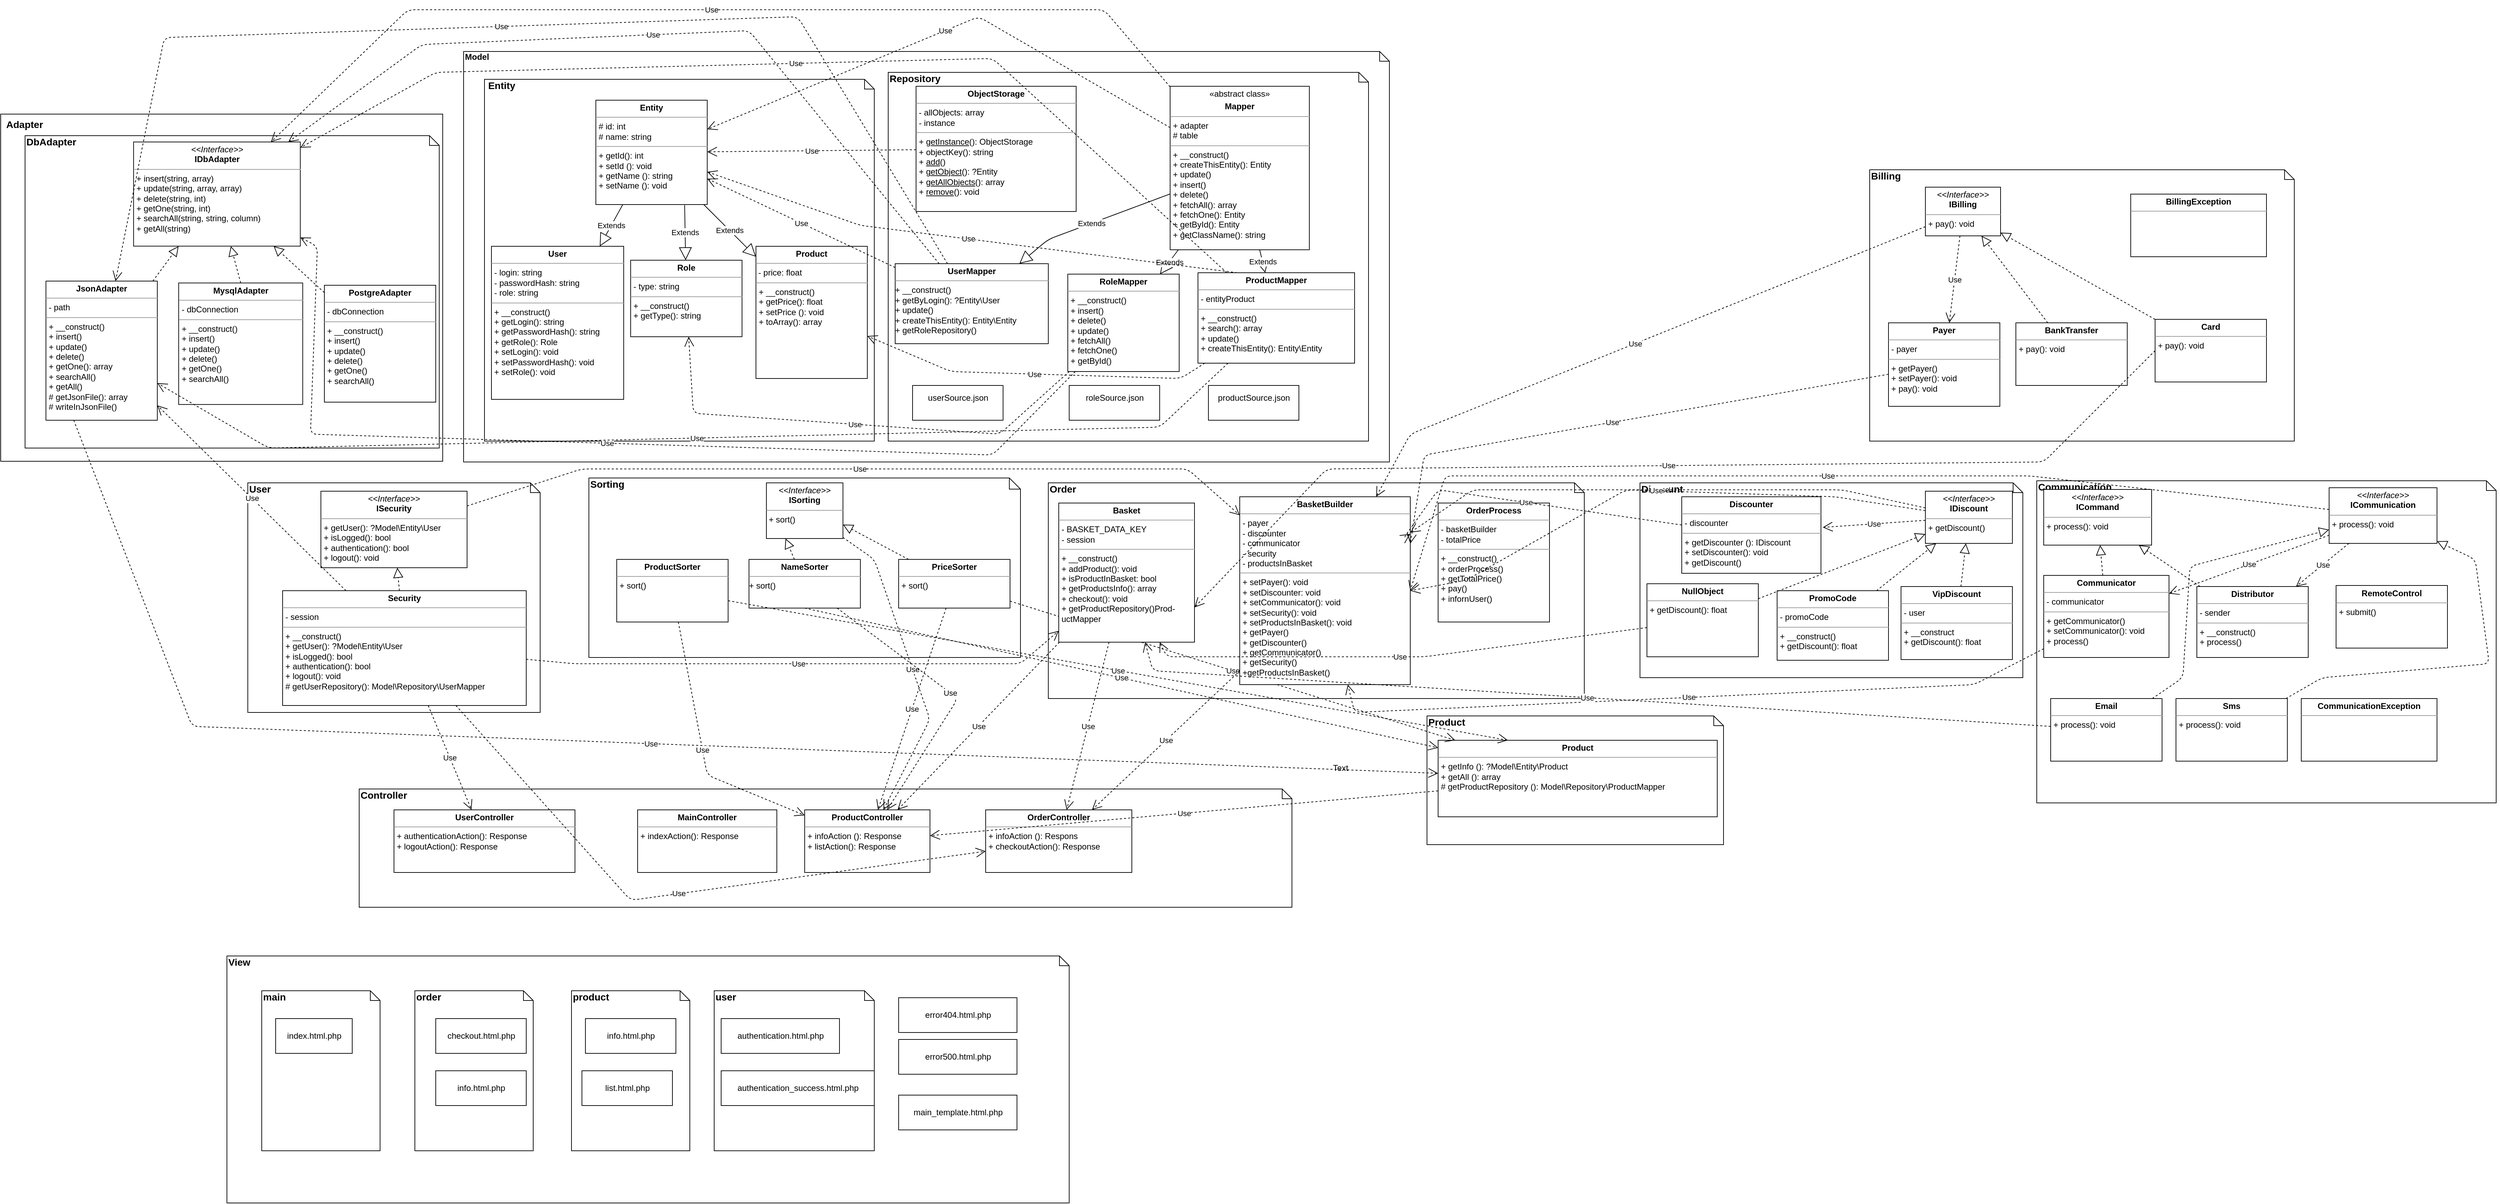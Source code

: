 <mxfile version="10.6.1" type="github"><diagram id="AGDRdy9E8Ncb0qvLrpPc" name="Page-1"><mxGraphModel dx="2181" dy="1951" grid="1" gridSize="10" guides="1" tooltips="1" connect="1" arrows="1" fold="1" page="1" pageScale="1" pageWidth="827" pageHeight="1169" math="0" shadow="0"><root><mxCell id="0"/><mxCell id="1" parent="0"/><mxCell id="2XXOSlt4arsnDoC74C1R-40" value="&lt;font style=&quot;font-size: 14px&quot;&gt;&lt;b&gt;Controller&lt;/b&gt;&lt;/font&gt;" style="shape=note;whiteSpace=wrap;html=1;size=14;verticalAlign=top;align=left;spacingTop=-6;" parent="1" vertex="1"><mxGeometry x="-210" y="950" width="1340" height="170" as="geometry"/></mxCell><mxCell id="s_mIsvqeOiiP8ByyHP-j-18" value="&lt;b&gt;Model&lt;/b&gt;" style="shape=note;whiteSpace=wrap;html=1;size=14;verticalAlign=top;align=left;spacingTop=-6;gradientColor=#ffffff;" parent="1" vertex="1"><mxGeometry x="-60" y="-110" width="1330" height="590" as="geometry"/></mxCell><mxCell id="2XXOSlt4arsnDoC74C1R-13" value="" style="html=1;" parent="1" vertex="1"><mxGeometry x="-725" y="-20" width="635" height="499" as="geometry"/></mxCell><mxCell id="2XXOSlt4arsnDoC74C1R-45" value="&lt;font size=&quot;1&quot;&gt;&lt;b style=&quot;font-size: 14px&quot;&gt;DbAdapter&lt;/b&gt;&lt;/font&gt;" style="shape=note;whiteSpace=wrap;html=1;size=14;verticalAlign=top;align=left;spacingTop=-6;" parent="2XXOSlt4arsnDoC74C1R-13" vertex="1"><mxGeometry x="35" y="31" width="595" height="449" as="geometry"/></mxCell><mxCell id="2XXOSlt4arsnDoC74C1R-15" value="&lt;b&gt;&lt;font style=&quot;font-size: 14px&quot;&gt;Adapter&lt;/font&gt;&lt;/b&gt;" style="text;html=1;" parent="2XXOSlt4arsnDoC74C1R-13" vertex="1"><mxGeometry x="6" width="201" height="24" as="geometry"/></mxCell><mxCell id="2XXOSlt4arsnDoC74C1R-41" value="&lt;p style=&quot;margin: 0px ; margin-top: 4px ; text-align: center&quot;&gt;&lt;i&gt;&amp;lt;&amp;lt;Interface&amp;gt;&amp;gt;&lt;/i&gt;&lt;br&gt;&lt;b&gt;IDbAdapter&lt;/b&gt;&lt;/p&gt;&lt;hr size=&quot;1&quot;&gt;&lt;p style=&quot;margin: 0px ; margin-left: 4px&quot;&gt;+ insert(string, array)&lt;br&gt;+ update(string, array, array)&lt;/p&gt;&lt;p style=&quot;margin: 0px ; margin-left: 4px&quot;&gt;+ delete(string, int)&lt;/p&gt;&lt;p style=&quot;margin: 0px ; margin-left: 4px&quot;&gt;+ getOne(string, int)&lt;/p&gt;&lt;p style=&quot;margin: 0px ; margin-left: 4px&quot;&gt;+ searchAll(string, string, column)&lt;/p&gt;&lt;p style=&quot;margin: 0px ; margin-left: 4px&quot;&gt;+ getAll(string)&lt;/p&gt;" style="verticalAlign=top;align=left;overflow=fill;fontSize=12;fontFamily=Helvetica;html=1;" parent="2XXOSlt4arsnDoC74C1R-13" vertex="1"><mxGeometry x="190.886" y="40.069" width="239.518" height="149.7" as="geometry"/></mxCell><mxCell id="s_mIsvqeOiiP8ByyHP-j-73" value="&lt;p style=&quot;margin: 0px ; margin-top: 4px ; text-align: center&quot;&gt;&lt;b&gt;MysqlAdapter&lt;/b&gt;&lt;br&gt;&lt;/p&gt;&lt;hr size=&quot;1&quot;&gt;&lt;p style=&quot;margin: 0px ; margin-left: 4px&quot;&gt;- dbConnection&lt;/p&gt;&lt;hr size=&quot;1&quot;&gt;&lt;p style=&quot;margin: 0px ; margin-left: 4px&quot;&gt;+ __construct()&lt;/p&gt;&lt;p style=&quot;margin: 0px ; margin-left: 4px&quot;&gt;+ insert()&lt;/p&gt;&lt;p style=&quot;margin: 0px ; margin-left: 4px&quot;&gt;+ update()&lt;/p&gt;&lt;p style=&quot;margin: 0px ; margin-left: 4px&quot;&gt;+ delete()&lt;/p&gt;&lt;p style=&quot;margin: 0px ; margin-left: 4px&quot;&gt;+ getOne()&lt;/p&gt;&lt;p style=&quot;margin: 0px ; margin-left: 4px&quot;&gt;+ searchAll()&lt;br&gt;&lt;/p&gt;" style="verticalAlign=top;align=left;overflow=fill;fontSize=12;fontFamily=Helvetica;html=1;" parent="2XXOSlt4arsnDoC74C1R-13" vertex="1"><mxGeometry x="255.667" y="242.708" width="178.246" height="174.65" as="geometry"/></mxCell><mxCell id="s_mIsvqeOiiP8ByyHP-j-76" value="" style="endArrow=block;dashed=1;endFill=0;endSize=12;html=1;exitX=0.5;exitY=0;exitDx=0;exitDy=0;" parent="2XXOSlt4arsnDoC74C1R-13" source="s_mIsvqeOiiP8ByyHP-j-73" target="2XXOSlt4arsnDoC74C1R-41" edge="1"><mxGeometry width="160" relative="1" as="geometry"><mxPoint x="-5.57" y="522.391" as="sourcePoint"/><mxPoint x="317.5" y="135.146" as="targetPoint"/></mxGeometry></mxCell><mxCell id="s_mIsvqeOiiP8ByyHP-j-70" value="&lt;font size=&quot;1&quot;&gt;&lt;b style=&quot;font-size: 14px&quot;&gt;User&lt;/b&gt;&lt;/font&gt;" style="shape=note;whiteSpace=wrap;html=1;size=14;verticalAlign=top;align=left;spacingTop=-6;gradientColor=#ffffff;labelBackgroundColor=none;labelBorderColor=none;" parent="1" vertex="1"><mxGeometry x="-370" y="510" width="420" height="330" as="geometry"/></mxCell><mxCell id="s_mIsvqeOiiP8ByyHP-j-69" value="&lt;font size=&quot;1&quot;&gt;&lt;b style=&quot;font-size: 14px&quot;&gt;Sorting&lt;/b&gt;&lt;/font&gt;" style="shape=note;whiteSpace=wrap;html=1;size=16;verticalAlign=top;align=left;spacingTop=-6;gradientColor=#ffffff;" parent="1" vertex="1"><mxGeometry x="120" y="503" width="620" height="258" as="geometry"/></mxCell><mxCell id="s_mIsvqeOiiP8ByyHP-j-68" value="&lt;font size=&quot;1&quot;&gt;&lt;b style=&quot;font-size: 14px&quot;&gt;Product&lt;/b&gt;&lt;/font&gt;" style="shape=note;whiteSpace=wrap;html=1;size=14;verticalAlign=top;align=left;spacingTop=-6;gradientColor=#ffffff;" parent="1" vertex="1"><mxGeometry x="1324" y="845" width="426" height="185" as="geometry"/></mxCell><mxCell id="s_mIsvqeOiiP8ByyHP-j-67" value="&lt;font size=&quot;1&quot;&gt;&lt;b style=&quot;font-size: 14px&quot;&gt;Order&lt;/b&gt;&lt;/font&gt;" style="shape=note;whiteSpace=wrap;html=1;size=14;verticalAlign=top;align=left;spacingTop=-6;gradientColor=#ffffff;" parent="1" vertex="1"><mxGeometry x="780" y="510" width="770" height="310" as="geometry"/></mxCell><mxCell id="s_mIsvqeOiiP8ByyHP-j-66" value="&lt;font size=&quot;1&quot;&gt;&lt;b style=&quot;font-size: 14px&quot;&gt;Discount&lt;/b&gt;&lt;/font&gt;" style="shape=note;whiteSpace=wrap;html=1;size=14;verticalAlign=top;align=left;spacingTop=-6;gradientColor=#ffffff;" parent="1" vertex="1"><mxGeometry x="1630" y="510" width="550" height="280" as="geometry"/></mxCell><mxCell id="s_mIsvqeOiiP8ByyHP-j-65" value="&lt;font size=&quot;1&quot;&gt;&lt;b style=&quot;font-size: 14px&quot;&gt;Communication&lt;/b&gt;&lt;/font&gt;" style="shape=note;whiteSpace=wrap;html=1;size=14;verticalAlign=top;align=left;spacingTop=-6;gradientColor=#ffffff;" parent="1" vertex="1"><mxGeometry x="2200" y="507" width="660" height="463" as="geometry"/></mxCell><mxCell id="s_mIsvqeOiiP8ByyHP-j-64" value="&lt;font size=&quot;1&quot;&gt;&lt;b style=&quot;font-size: 14px&quot;&gt;Billing&lt;/b&gt;&lt;/font&gt;" style="shape=note;whiteSpace=wrap;html=1;size=14;verticalAlign=top;align=left;spacingTop=-6;gradientColor=#ffffff;" parent="1" vertex="1"><mxGeometry x="1960" y="60" width="610" height="390" as="geometry"/></mxCell><mxCell id="s_mIsvqeOiiP8ByyHP-j-16" value="&lt;font size=&quot;1&quot;&gt;&lt;b style=&quot;font-size: 14px&quot;&gt;Repository&lt;/b&gt;&lt;/font&gt;" style="shape=note;whiteSpace=wrap;html=1;size=14;verticalAlign=top;align=left;spacingTop=-6;gradientColor=#ffffff;" parent="1" vertex="1"><mxGeometry x="550" y="-80" width="690" height="530" as="geometry"/></mxCell><mxCell id="s_mIsvqeOiiP8ByyHP-j-15" value="&amp;nbsp;&lt;font style=&quot;font-size: 14px&quot;&gt;&lt;b&gt;Entity&lt;/b&gt;&lt;/font&gt;" style="shape=note;whiteSpace=wrap;html=1;size=14;verticalAlign=top;align=left;spacingTop=-6;gradientColor=#ffffff;" parent="1" vertex="1"><mxGeometry x="-30" y="-70" width="560" height="520" as="geometry"/></mxCell><mxCell id="7Hd7Yw-MwSTJVAkwRDMc-34" value="&lt;p style=&quot;margin: 0px ; margin-top: 4px ; text-align: center&quot;&gt;&lt;b&gt;Role&lt;/b&gt;&lt;/p&gt;&lt;hr size=&quot;1&quot;&gt;&lt;p style=&quot;margin: 0px ; margin-left: 4px&quot;&gt;- type: string&lt;/p&gt;&lt;hr size=&quot;1&quot;&gt;&lt;p style=&quot;margin: 0px ; margin-left: 4px&quot;&gt;+ __construct()&lt;/p&gt;&lt;p style=&quot;margin: 0px ; margin-left: 4px&quot;&gt;+ getType(): string&lt;br&gt;&lt;/p&gt;" style="verticalAlign=top;align=left;overflow=fill;fontSize=12;fontFamily=Helvetica;html=1;" parent="1" vertex="1"><mxGeometry x="180" y="190" width="160" height="110" as="geometry"/></mxCell><mxCell id="7Hd7Yw-MwSTJVAkwRDMc-35" value="&lt;p style=&quot;margin: 0px ; margin-top: 4px ; text-align: center&quot;&gt;&lt;b&gt;Product&lt;/b&gt;&lt;br&gt;&lt;/p&gt;&lt;hr size=&quot;1&quot;&gt;&amp;nbsp;- price: float&lt;br&gt;&lt;hr size=&quot;1&quot;&gt;&lt;p style=&quot;margin: 0px ; margin-left: 4px&quot;&gt;+ __construct()&lt;/p&gt;&lt;p style=&quot;margin: 0px ; margin-left: 4px&quot;&gt;+ getPrice(): float&lt;/p&gt;&lt;p style=&quot;margin: 0px ; margin-left: 4px&quot;&gt;+ setPrice (): void&lt;/p&gt;&lt;p style=&quot;margin: 0px ; margin-left: 4px&quot;&gt;+ toArray(): array&lt;br&gt;&lt;/p&gt;" style="verticalAlign=top;align=left;overflow=fill;fontSize=12;fontFamily=Helvetica;html=1;" parent="1" vertex="1"><mxGeometry x="360" y="170" width="160" height="190" as="geometry"/></mxCell><mxCell id="7Hd7Yw-MwSTJVAkwRDMc-37" value="&lt;p style=&quot;margin: 0px ; margin-top: 4px ; text-align: center&quot;&gt;&lt;b&gt;Entity&lt;/b&gt;&lt;br&gt;&lt;/p&gt;&lt;hr size=&quot;1&quot;&gt;&lt;p style=&quot;margin: 0px ; margin-left: 4px&quot;&gt;# id: int&lt;/p&gt;&lt;p style=&quot;margin: 0px ; margin-left: 4px&quot;&gt;# name: string&lt;br&gt;&lt;/p&gt;&lt;hr size=&quot;1&quot;&gt;&lt;p style=&quot;margin: 0px ; margin-left: 4px&quot;&gt;+ getId(): int&lt;/p&gt;&lt;p style=&quot;margin: 0px ; margin-left: 4px&quot;&gt;+ setId (): void&lt;/p&gt;&lt;p style=&quot;margin: 0px ; margin-left: 4px&quot;&gt;+ getName (): string&lt;/p&gt;&lt;p style=&quot;margin: 0px ; margin-left: 4px&quot;&gt;+ setName (): void&lt;br&gt;&lt;/p&gt;" style="verticalAlign=top;align=left;overflow=fill;fontSize=12;fontFamily=Helvetica;html=1;" parent="1" vertex="1"><mxGeometry x="130" y="-40" width="160" height="150" as="geometry"/></mxCell><mxCell id="7Hd7Yw-MwSTJVAkwRDMc-41" value="&lt;p style=&quot;margin: 0px ; margin-top: 4px ; text-align: center&quot;&gt;&lt;b&gt;User&lt;/b&gt;&lt;br&gt;&lt;/p&gt;&lt;hr size=&quot;1&quot;&gt;&lt;p style=&quot;margin: 0px ; margin-left: 4px&quot;&gt;- login: string&lt;br&gt;&lt;/p&gt;&lt;p style=&quot;margin: 0px ; margin-left: 4px&quot;&gt;- passwordHash: string&lt;/p&gt;&lt;p style=&quot;margin: 0px ; margin-left: 4px&quot;&gt;- role: string&lt;/p&gt;&lt;hr size=&quot;1&quot;&gt;&lt;p style=&quot;margin: 0px ; margin-left: 4px&quot;&gt;+ __construct()&lt;br&gt;&lt;/p&gt;&lt;p style=&quot;margin: 0px ; margin-left: 4px&quot;&gt;+ getLogin(): string&lt;/p&gt;&lt;p style=&quot;margin: 0px ; margin-left: 4px&quot;&gt;+ getPasswordHash(): string&lt;/p&gt;&lt;p style=&quot;margin: 0px ; margin-left: 4px&quot;&gt;+ getRole(): Role&lt;/p&gt;&lt;p style=&quot;margin: 0px ; margin-left: 4px&quot;&gt;+ setLogin(): void&lt;/p&gt;&lt;p style=&quot;margin: 0px ; margin-left: 4px&quot;&gt;+ setPasswordHash(): void&lt;/p&gt;&lt;p style=&quot;margin: 0px ; margin-left: 4px&quot;&gt;+ setRole(): void&lt;br&gt;&lt;/p&gt;" style="verticalAlign=top;align=left;overflow=fill;fontSize=12;fontFamily=Helvetica;html=1;" parent="1" vertex="1"><mxGeometry x="-20" y="170" width="190" height="220" as="geometry"/></mxCell><mxCell id="7Hd7Yw-MwSTJVAkwRDMc-42" value="&lt;p style=&quot;margin: 0px ; margin-top: 4px ; text-align: center&quot;&gt;&lt;b&gt;Security&lt;/b&gt;&lt;br&gt;&lt;/p&gt;&lt;hr size=&quot;1&quot;&gt;&lt;p style=&quot;margin: 0px ; margin-left: 4px&quot;&gt;- session&lt;br&gt;&lt;/p&gt;&lt;hr size=&quot;1&quot;&gt;&lt;p style=&quot;margin: 0px ; margin-left: 4px&quot;&gt;+ __construct()&lt;/p&gt;&lt;p style=&quot;margin: 0px ; margin-left: 4px&quot;&gt;+ getUser(): ?Model\Entity\User&lt;/p&gt;&lt;p style=&quot;margin: 0px ; margin-left: 4px&quot;&gt;+ isLogged(): bool&lt;/p&gt;&lt;p style=&quot;margin: 0px ; margin-left: 4px&quot;&gt;+ authentication(): bool&lt;/p&gt;&lt;p style=&quot;margin: 0px ; margin-left: 4px&quot;&gt;+ logout(): void&lt;/p&gt;&lt;p style=&quot;margin: 0px ; margin-left: 4px&quot;&gt;# getUserRepository(): Model\Repository\UserMapper&lt;br&gt;&lt;/p&gt;" style="verticalAlign=top;align=left;overflow=fill;fontSize=12;fontFamily=Helvetica;html=1;" parent="1" vertex="1"><mxGeometry x="-320" y="665" width="350" height="165" as="geometry"/></mxCell><mxCell id="7Hd7Yw-MwSTJVAkwRDMc-43" value="&lt;p style=&quot;margin: 0px ; margin-top: 4px ; text-align: center&quot;&gt;&lt;b&gt;UserController&lt;/b&gt;&lt;br&gt;&lt;/p&gt;&lt;hr size=&quot;1&quot;&gt;&lt;p style=&quot;margin: 0px ; margin-left: 4px&quot;&gt;+ authenticationAction(): Response&lt;/p&gt;&lt;p style=&quot;margin: 0px ; margin-left: 4px&quot;&gt;+ logoutAction(): Response&lt;br&gt;&lt;/p&gt;" style="verticalAlign=top;align=left;overflow=fill;fontSize=12;fontFamily=Helvetica;html=1;" parent="1" vertex="1"><mxGeometry x="-160" y="980" width="260" height="90" as="geometry"/></mxCell><mxCell id="7Hd7Yw-MwSTJVAkwRDMc-47" value="&lt;p style=&quot;margin: 0px ; margin-top: 4px ; text-align: center&quot;&gt;«abstract class»&lt;/p&gt;&lt;p style=&quot;margin: 0px ; margin-top: 4px ; text-align: center&quot;&gt;&lt;b&gt;Mapper&lt;/b&gt;&lt;br&gt;&lt;/p&gt;&lt;hr size=&quot;1&quot;&gt;&lt;p style=&quot;margin: 0px ; margin-left: 4px&quot;&gt;+ adapter&lt;/p&gt;&lt;p style=&quot;margin: 0px ; margin-left: 4px&quot;&gt;# table&lt;br&gt;&lt;/p&gt;&lt;hr size=&quot;1&quot;&gt;&lt;p style=&quot;margin: 0px ; margin-left: 4px&quot;&gt;+ __construct()&lt;/p&gt;&lt;p style=&quot;margin: 0px ; margin-left: 4px&quot;&gt;+ createThisEntity(): Entity&lt;/p&gt;&lt;p style=&quot;margin: 0px ; margin-left: 4px&quot;&gt;+ update()&lt;/p&gt;&lt;p style=&quot;margin: 0px ; margin-left: 4px&quot;&gt;+ insert()&lt;/p&gt;&lt;p style=&quot;margin: 0px ; margin-left: 4px&quot;&gt;+ delete()&lt;/p&gt;&lt;p style=&quot;margin: 0px ; margin-left: 4px&quot;&gt;+ fetchAll(): array&lt;/p&gt;&lt;p style=&quot;margin: 0px ; margin-left: 4px&quot;&gt;+ fetchOne(): Entity&lt;/p&gt;&lt;p style=&quot;margin: 0px ; margin-left: 4px&quot;&gt;+ getById(): Entity&lt;/p&gt;&lt;p style=&quot;margin: 0px ; margin-left: 4px&quot;&gt;+ getClassName(): string&lt;br&gt;&lt;/p&gt;" style="verticalAlign=top;align=left;overflow=fill;fontSize=12;fontFamily=Helvetica;html=1;" parent="1" vertex="1"><mxGeometry x="955" y="-60" width="200" height="235" as="geometry"/></mxCell><mxCell id="7Hd7Yw-MwSTJVAkwRDMc-48" value="&lt;p style=&quot;margin: 0px ; margin-top: 4px ; text-align: center&quot;&gt;&lt;b&gt;ProductMapper&lt;/b&gt;&lt;br&gt;&lt;/p&gt;&lt;hr size=&quot;1&quot;&gt;&lt;p style=&quot;margin: 0px ; margin-left: 4px&quot;&gt;- entityProduct&lt;/p&gt;&lt;hr size=&quot;1&quot;&gt;&lt;p style=&quot;margin: 0px ; margin-left: 4px&quot;&gt;+ __construct()&lt;/p&gt;&lt;p style=&quot;margin: 0px ; margin-left: 4px&quot;&gt;+ search(): array&lt;/p&gt;&lt;p style=&quot;margin: 0px ; margin-left: 4px&quot;&gt;+ update()&lt;/p&gt;&lt;p style=&quot;margin: 0px ; margin-left: 4px&quot;&gt;+ createThisEntity(): Entity\Entity&lt;br&gt;&lt;/p&gt;" style="verticalAlign=top;align=left;overflow=fill;fontSize=12;fontFamily=Helvetica;html=1;" parent="1" vertex="1"><mxGeometry x="995" y="208" width="225" height="130" as="geometry"/></mxCell><mxCell id="7Hd7Yw-MwSTJVAkwRDMc-49" value="&lt;p style=&quot;margin: 0px ; margin-top: 4px ; text-align: center&quot;&gt;&lt;b&gt;RoleMapper&lt;/b&gt;&lt;br&gt;&lt;/p&gt;&lt;hr size=&quot;1&quot;&gt;&lt;p style=&quot;margin: 0px ; margin-left: 4px&quot;&gt;+ __construct()&lt;/p&gt;&lt;p style=&quot;margin: 0px ; margin-left: 4px&quot;&gt;+ insert()&lt;/p&gt;&lt;p style=&quot;margin: 0px ; margin-left: 4px&quot;&gt;+ delete()&lt;/p&gt;&lt;p style=&quot;margin: 0px ; margin-left: 4px&quot;&gt;+ update()&lt;/p&gt;&lt;p style=&quot;margin: 0px ; margin-left: 4px&quot;&gt;+ fetchAll()&lt;/p&gt;&lt;p style=&quot;margin: 0px ; margin-left: 4px&quot;&gt;+ fetchOne()&lt;/p&gt;&lt;p style=&quot;margin: 0px ; margin-left: 4px&quot;&gt;+ getById()&lt;br&gt;&lt;/p&gt;" style="verticalAlign=top;align=left;overflow=fill;fontSize=12;fontFamily=Helvetica;html=1;" parent="1" vertex="1"><mxGeometry x="808" y="210" width="160" height="140" as="geometry"/></mxCell><mxCell id="7Hd7Yw-MwSTJVAkwRDMc-50" value="&lt;p style=&quot;margin: 0px ; margin-top: 4px ; text-align: center&quot;&gt;&lt;b&gt;UserMapper&lt;/b&gt;&lt;br&gt;&lt;/p&gt;&lt;hr size=&quot;1&quot;&gt;&lt;div&gt;+ __construct()&lt;/div&gt;&lt;div&gt;+ getByLogin(): ?Entity\User&lt;/div&gt;&lt;div&gt;+ update()&lt;/div&gt;&lt;div&gt;+ createThisEntity(): Entity\Entity&lt;/div&gt;&lt;div&gt;+ getRoleRepository()&lt;br&gt;&lt;/div&gt;" style="verticalAlign=top;align=left;overflow=fill;fontSize=12;fontFamily=Helvetica;html=1;" parent="1" vertex="1"><mxGeometry x="560" y="195" width="220" height="115" as="geometry"/></mxCell><mxCell id="MJC0RwWzdKKpVXB5seMG-1" value="&lt;p style=&quot;margin: 0px ; margin-top: 4px ; text-align: center&quot;&gt;&lt;b&gt;ObjectStorage&lt;/b&gt;&lt;br&gt;&lt;/p&gt;&lt;hr size=&quot;1&quot;&gt;&lt;p style=&quot;margin: 0px ; margin-left: 4px&quot;&gt;- allObjects: array&lt;/p&gt;&lt;p style=&quot;margin: 0px ; margin-left: 4px&quot;&gt;- instance&lt;br&gt;&lt;/p&gt;&lt;hr size=&quot;1&quot;&gt;&lt;p style=&quot;margin: 0px ; margin-left: 4px&quot;&gt;+ &lt;u&gt;getInstance&lt;/u&gt;(): ObjectStorage&lt;/p&gt;&lt;p style=&quot;margin: 0px ; margin-left: 4px&quot;&gt;+ objectKey(): string&lt;/p&gt;&lt;p style=&quot;margin: 0px ; margin-left: 4px&quot;&gt;+ &lt;u&gt;add&lt;/u&gt;()&lt;/p&gt;&lt;p style=&quot;margin: 0px ; margin-left: 4px&quot;&gt;+ &lt;u&gt;getObject&lt;/u&gt;(): ?Entity&lt;/p&gt;&lt;p style=&quot;margin: 0px ; margin-left: 4px&quot;&gt;+ &lt;u&gt;getAllObjects&lt;/u&gt;(): array&lt;br&gt;&lt;/p&gt;&lt;p style=&quot;margin: 0px ; margin-left: 4px&quot;&gt;+ &lt;u&gt;remove&lt;/u&gt;(): void&lt;br&gt;&lt;/p&gt;" style="verticalAlign=top;align=left;overflow=fill;fontSize=12;fontFamily=Helvetica;html=1;" parent="1" vertex="1"><mxGeometry x="590" y="-60" width="230" height="180" as="geometry"/></mxCell><mxCell id="s_mIsvqeOiiP8ByyHP-j-3" value="" style="endArrow=block;dashed=1;endFill=0;endSize=12;html=1;" parent="1" source="7Hd7Yw-MwSTJVAkwRDMc-42" target="2XXOSlt4arsnDoC74C1R-62" edge="1"><mxGeometry width="160" relative="1" as="geometry"><mxPoint x="-120" y="450" as="sourcePoint"/><mxPoint x="-65.954" y="589.0" as="targetPoint"/></mxGeometry></mxCell><mxCell id="s_mIsvqeOiiP8ByyHP-j-4" value="&lt;p style=&quot;margin: 0px ; margin-top: 4px ; text-align: center&quot;&gt;&lt;b&gt;NameSorter&lt;/b&gt;&lt;br&gt;&lt;/p&gt;&lt;hr size=&quot;1&quot;&gt;+ sort()" style="verticalAlign=top;align=left;overflow=fill;fontSize=12;fontFamily=Helvetica;html=1;" parent="1" vertex="1"><mxGeometry x="350" y="620" width="160" height="70" as="geometry"/></mxCell><mxCell id="s_mIsvqeOiiP8ByyHP-j-7" value="&lt;p style=&quot;margin: 0px ; margin-top: 4px ; text-align: center&quot;&gt;&lt;b&gt;PriceSorter&lt;/b&gt;&lt;br&gt;&lt;/p&gt;&lt;hr size=&quot;1&quot;&gt;&lt;p style=&quot;margin: 0px ; margin-left: 4px&quot;&gt;+ sort()&lt;/p&gt;" style="verticalAlign=top;align=left;overflow=fill;fontSize=12;fontFamily=Helvetica;html=1;" parent="1" vertex="1"><mxGeometry x="565" y="620" width="160" height="70" as="geometry"/></mxCell><mxCell id="s_mIsvqeOiiP8ByyHP-j-8" value="&lt;p style=&quot;margin: 0px ; margin-top: 4px ; text-align: center&quot;&gt;&lt;b&gt;ProductSorter&lt;/b&gt;&lt;br&gt;&lt;/p&gt;&lt;hr size=&quot;1&quot;&gt;&lt;p style=&quot;margin: 0px ; margin-left: 4px&quot;&gt;+ sort()&lt;br&gt;&lt;/p&gt;" style="verticalAlign=top;align=left;overflow=fill;fontSize=12;fontFamily=Helvetica;html=1;" parent="1" vertex="1"><mxGeometry x="160" y="620" width="160" height="90" as="geometry"/></mxCell><mxCell id="s_mIsvqeOiiP8ByyHP-j-9" value="" style="endArrow=block;dashed=1;endFill=0;endSize=12;html=1;entryX=1;entryY=0.75;entryDx=0;entryDy=0;" parent="1" source="s_mIsvqeOiiP8ByyHP-j-7" target="2XXOSlt4arsnDoC74C1R-64" edge="1"><mxGeometry width="160" relative="1" as="geometry"><mxPoint x="780" y="880" as="sourcePoint"/><mxPoint x="496.797" y="590.0" as="targetPoint"/></mxGeometry></mxCell><mxCell id="s_mIsvqeOiiP8ByyHP-j-10" value="" style="endArrow=block;dashed=1;endFill=0;endSize=12;html=1;entryX=0.25;entryY=1;entryDx=0;entryDy=0;" parent="1" source="s_mIsvqeOiiP8ByyHP-j-4" target="2XXOSlt4arsnDoC74C1R-64" edge="1"><mxGeometry width="160" relative="1" as="geometry"><mxPoint x="180" y="830" as="sourcePoint"/><mxPoint x="440.181" y="590.0" as="targetPoint"/></mxGeometry></mxCell><mxCell id="s_mIsvqeOiiP8ByyHP-j-11" value="&lt;p style=&quot;margin: 0px ; margin-top: 4px ; text-align: center&quot;&gt;&lt;b&gt;Product&lt;/b&gt;&lt;br&gt;&lt;/p&gt;&lt;hr size=&quot;1&quot;&gt;&lt;p style=&quot;margin: 0px ; margin-left: 4px&quot;&gt;+ getInfo (): ?Model\Entity\Product&lt;/p&gt;&lt;p style=&quot;margin: 0px ; margin-left: 4px&quot;&gt;+ getAll (): array&lt;/p&gt;&lt;p style=&quot;margin: 0px ; margin-left: 4px&quot;&gt;# getProductRepository (): Model\Repository\ProductMapper&lt;br&gt;&lt;/p&gt;" style="verticalAlign=top;align=left;overflow=fill;fontSize=12;fontFamily=Helvetica;html=1;" parent="1" vertex="1"><mxGeometry x="1340" y="880" width="401" height="110" as="geometry"/></mxCell><mxCell id="s_mIsvqeOiiP8ByyHP-j-12" value="Use" style="endArrow=open;endSize=12;dashed=1;html=1;exitX=0.5;exitY=1;exitDx=0;exitDy=0;" parent="1" source="s_mIsvqeOiiP8ByyHP-j-4" target="s_mIsvqeOiiP8ByyHP-j-11" edge="1"><mxGeometry width="160" relative="1" as="geometry"><mxPoint x="413" y="574" as="sourcePoint"/><mxPoint x="573" y="574" as="targetPoint"/></mxGeometry></mxCell><mxCell id="s_mIsvqeOiiP8ByyHP-j-13" value="Use" style="endArrow=open;endSize=12;dashed=1;html=1;" parent="1" source="s_mIsvqeOiiP8ByyHP-j-7" target="s_mIsvqeOiiP8ByyHP-j-11" edge="1"><mxGeometry width="160" relative="1" as="geometry"><mxPoint x="404" y="680" as="sourcePoint"/><mxPoint x="660" y="609.143" as="targetPoint"/></mxGeometry></mxCell><mxCell id="s_mIsvqeOiiP8ByyHP-j-14" value="Use" style="endArrow=open;endSize=12;dashed=1;html=1;entryX=0.25;entryY=0;entryDx=0;entryDy=0;" parent="1" source="s_mIsvqeOiiP8ByyHP-j-8" target="s_mIsvqeOiiP8ByyHP-j-11" edge="1"><mxGeometry width="160" relative="1" as="geometry"><mxPoint x="344" y="677" as="sourcePoint"/><mxPoint x="600" y="606.143" as="targetPoint"/></mxGeometry></mxCell><mxCell id="s_mIsvqeOiiP8ByyHP-j-25" value="&lt;div&gt;productSource.json&lt;/div&gt;&lt;div&gt;&lt;br&gt;&lt;/div&gt;" style="html=1;gradientColor=#ffffff;align=center;" parent="1" vertex="1"><mxGeometry x="1010" y="370" width="130" height="50" as="geometry"/></mxCell><mxCell id="s_mIsvqeOiiP8ByyHP-j-26" value="&lt;div&gt;userSource.json&lt;/div&gt;&lt;div&gt;&lt;br&gt;&lt;/div&gt;" style="html=1;gradientColor=#ffffff;align=center;" parent="1" vertex="1"><mxGeometry x="585" y="370" width="130" height="50" as="geometry"/></mxCell><mxCell id="s_mIsvqeOiiP8ByyHP-j-27" value="&lt;div&gt;roleSource.json&lt;/div&gt;&lt;div&gt;&lt;br&gt;&lt;/div&gt;" style="html=1;gradientColor=#ffffff;align=center;" parent="1" vertex="1"><mxGeometry x="810" y="370" width="130" height="50" as="geometry"/></mxCell><mxCell id="s_mIsvqeOiiP8ByyHP-j-28" value="&lt;p style=&quot;margin: 0px ; margin-top: 4px ; text-align: center&quot;&gt;&lt;b&gt;OrderController&lt;/b&gt;&lt;br&gt;&lt;/p&gt;&lt;hr size=&quot;1&quot;&gt;&lt;p style=&quot;margin: 0px ; margin-left: 4px&quot;&gt;+ infoAction (): Respons&lt;/p&gt;&lt;p style=&quot;margin: 0px ; margin-left: 4px&quot;&gt;+ checkoutAction(): Response&lt;br&gt;&lt;/p&gt;" style="verticalAlign=top;align=left;overflow=fill;fontSize=12;fontFamily=Helvetica;html=1;" parent="1" vertex="1"><mxGeometry x="690" y="980" width="210" height="90" as="geometry"/></mxCell><mxCell id="s_mIsvqeOiiP8ByyHP-j-29" value="&lt;p style=&quot;margin: 0px ; margin-top: 4px ; text-align: center&quot;&gt;&lt;b&gt;ProductController&lt;/b&gt;&lt;br&gt;&lt;/p&gt;&lt;hr size=&quot;1&quot;&gt;&lt;p style=&quot;margin: 0px ; margin-left: 4px&quot;&gt;+ infoAction (): Response&lt;/p&gt;&lt;p style=&quot;margin: 0px ; margin-left: 4px&quot;&gt;+ listAction(): Response&lt;br&gt;&lt;/p&gt;" style="verticalAlign=top;align=left;overflow=fill;fontSize=12;fontFamily=Helvetica;html=1;" parent="1" vertex="1"><mxGeometry x="430" y="980" width="180" height="90" as="geometry"/></mxCell><mxCell id="s_mIsvqeOiiP8ByyHP-j-30" value="&lt;p style=&quot;margin: 0px ; margin-top: 4px ; text-align: center&quot;&gt;&lt;b&gt;MainController&lt;/b&gt;&lt;br&gt;&lt;/p&gt;&lt;hr size=&quot;1&quot;&gt;&lt;p style=&quot;margin: 0px ; margin-left: 4px&quot;&gt;+ indexAction(): Response&lt;br&gt;&lt;/p&gt;" style="verticalAlign=top;align=left;overflow=fill;fontSize=12;fontFamily=Helvetica;html=1;" parent="1" vertex="1"><mxGeometry x="190" y="980" width="200" height="90" as="geometry"/></mxCell><mxCell id="s_mIsvqeOiiP8ByyHP-j-31" value="&lt;p style=&quot;margin: 0px ; margin-top: 4px ; text-align: center&quot;&gt;&lt;b&gt;OrderProcess&lt;/b&gt;&lt;/p&gt;&lt;hr size=&quot;1&quot;&gt;&lt;p style=&quot;margin: 0px ; margin-left: 4px&quot;&gt;- basketBuilder&lt;/p&gt;&lt;p style=&quot;margin: 0px ; margin-left: 4px&quot;&gt;- totalPrice&lt;br&gt;&lt;/p&gt;&lt;hr size=&quot;1&quot;&gt;&lt;p style=&quot;margin: 0px ; margin-left: 4px&quot;&gt;+ __construct()&lt;/p&gt;&lt;p style=&quot;margin: 0px ; margin-left: 4px&quot;&gt;+ orderProcess()&lt;/p&gt;&lt;p style=&quot;margin: 0px ; margin-left: 4px&quot;&gt;+ getTotalPrice()&lt;/p&gt;&lt;p style=&quot;margin: 0px ; margin-left: 4px&quot;&gt;+ pay()&lt;/p&gt;&lt;p style=&quot;margin: 0px ; margin-left: 4px&quot;&gt;+ infornUser()&lt;br&gt;&lt;/p&gt;" style="verticalAlign=top;align=left;overflow=fill;fontSize=12;fontFamily=Helvetica;html=1;" parent="1" vertex="1"><mxGeometry x="1340" y="539" width="160" height="171" as="geometry"/></mxCell><mxCell id="s_mIsvqeOiiP8ByyHP-j-32" value="&lt;p style=&quot;margin: 0px ; margin-top: 4px ; text-align: center&quot;&gt;&lt;b&gt;BasketBuilder&lt;/b&gt;&lt;br&gt;&lt;/p&gt;&lt;hr size=&quot;1&quot;&gt;&lt;p style=&quot;margin: 0px ; margin-left: 4px&quot;&gt;- payer&lt;/p&gt;&lt;p style=&quot;margin: 0px ; margin-left: 4px&quot;&gt;- discounter&lt;/p&gt;&lt;p style=&quot;margin: 0px ; margin-left: 4px&quot;&gt;- communicator&lt;/p&gt;&lt;p style=&quot;margin: 0px ; margin-left: 4px&quot;&gt;- security&lt;/p&gt;&lt;p style=&quot;margin: 0px ; margin-left: 4px&quot;&gt;- productsInBasket&lt;br&gt;&lt;/p&gt;&lt;hr size=&quot;1&quot;&gt;&lt;p style=&quot;margin: 0px ; margin-left: 4px&quot;&gt;+ setPayer(): void&lt;/p&gt;&lt;p style=&quot;margin: 0px ; margin-left: 4px&quot;&gt;+ setDiscounter: void&lt;/p&gt;&lt;p style=&quot;margin: 0px ; margin-left: 4px&quot;&gt;+ setCommunicator(): void&lt;/p&gt;&lt;p style=&quot;margin: 0px ; margin-left: 4px&quot;&gt;+ setSecurity(): void&lt;/p&gt;&lt;p style=&quot;margin: 0px ; margin-left: 4px&quot;&gt;+ setProductsInBasket(): void&lt;/p&gt;&lt;p style=&quot;margin: 0px ; margin-left: 4px&quot;&gt;+ getPayer()&lt;/p&gt;&lt;p style=&quot;margin: 0px ; margin-left: 4px&quot;&gt;+ getDiscounter()&lt;/p&gt;&lt;p style=&quot;margin: 0px ; margin-left: 4px&quot;&gt;+ getCommunicator() &lt;br&gt;&lt;/p&gt;&lt;p style=&quot;margin: 0px ; margin-left: 4px&quot;&gt;+ getSecurity() &lt;br&gt;&lt;/p&gt;&lt;p style=&quot;margin: 0px ; margin-left: 4px&quot;&gt;+getProductsInBasket()&lt;/p&gt;&lt;p style=&quot;margin: 0px ; margin-left: 4px&quot;&gt;&lt;br&gt;&lt;/p&gt;&lt;p style=&quot;margin: 0px ; margin-left: 4px&quot;&gt;&lt;br&gt;&lt;/p&gt;&lt;p style=&quot;margin: 0px ; margin-left: 4px&quot;&gt;&lt;br&gt;&lt;/p&gt;&lt;p style=&quot;margin: 0px ; margin-left: 4px&quot;&gt;&lt;br&gt;&lt;/p&gt;" style="verticalAlign=top;align=left;overflow=fill;fontSize=12;fontFamily=Helvetica;html=1;" parent="1" vertex="1"><mxGeometry x="1055" y="530" width="245" height="270" as="geometry"/></mxCell><mxCell id="s_mIsvqeOiiP8ByyHP-j-33" value="&lt;p style=&quot;margin: 0px ; margin-top: 4px ; text-align: center&quot;&gt;&lt;b&gt;Basket&lt;/b&gt;&lt;br&gt;&lt;/p&gt;&lt;hr size=&quot;1&quot;&gt;&lt;p style=&quot;margin: 0px ; margin-left: 4px&quot;&gt;- BASKET_DATA_KEY&lt;/p&gt;&lt;p style=&quot;margin: 0px ; margin-left: 4px&quot;&gt;- session&lt;br&gt;&lt;/p&gt;&lt;hr size=&quot;1&quot;&gt;&lt;p style=&quot;margin: 0px ; margin-left: 4px&quot;&gt;+ __construct()&lt;/p&gt;&lt;p style=&quot;margin: 0px ; margin-left: 4px&quot;&gt;+ addProduct(): void&lt;/p&gt;&lt;p style=&quot;margin: 0px ; margin-left: 4px&quot;&gt;+ isProductInBasket: bool&lt;/p&gt;&lt;p style=&quot;margin: 0px ; margin-left: 4px&quot;&gt;+ getProductsInfo(): array&lt;/p&gt;&lt;p style=&quot;margin: 0px ; margin-left: 4px&quot;&gt;+ checkout(): void&lt;/p&gt;&lt;p style=&quot;margin: 0px ; margin-left: 4px&quot;&gt;+ getProductRepository()Prod-&lt;/p&gt;&lt;p style=&quot;margin: 0px ; margin-left: 4px&quot;&gt;uctMapper&lt;br&gt;&lt;/p&gt;" style="verticalAlign=top;align=left;overflow=fill;fontSize=12;fontFamily=Helvetica;html=1;" parent="1" vertex="1"><mxGeometry x="795" y="539" width="195" height="200" as="geometry"/></mxCell><mxCell id="s_mIsvqeOiiP8ByyHP-j-34" value="&lt;p style=&quot;margin: 0px ; margin-top: 4px ; text-align: center&quot;&gt;&lt;b&gt;VipDiscount&lt;/b&gt;&lt;/p&gt;&lt;hr size=&quot;1&quot;&gt;&lt;p style=&quot;margin: 0px ; margin-left: 4px&quot;&gt;- user&lt;br&gt;&lt;/p&gt;&lt;hr size=&quot;1&quot;&gt;&lt;p style=&quot;margin: 0px ; margin-left: 4px&quot;&gt;+ __construct&lt;/p&gt;&lt;p style=&quot;margin: 0px ; margin-left: 4px&quot;&gt;+ getDiscount(): float&lt;br&gt;&lt;/p&gt;" style="verticalAlign=top;align=left;overflow=fill;fontSize=12;fontFamily=Helvetica;html=1;" parent="1" vertex="1"><mxGeometry x="2005" y="659" width="160" height="105" as="geometry"/></mxCell><mxCell id="s_mIsvqeOiiP8ByyHP-j-35" value="&lt;p style=&quot;margin: 0px ; margin-top: 4px ; text-align: center&quot;&gt;&lt;b&gt;PromoCode&lt;/b&gt;&lt;br&gt;&lt;/p&gt;&lt;hr size=&quot;1&quot;&gt;&lt;p style=&quot;margin: 0px ; margin-left: 4px&quot;&gt;- promoCode&lt;/p&gt;&lt;hr size=&quot;1&quot;&gt;&lt;p style=&quot;margin: 0px ; margin-left: 4px&quot;&gt;+ __construct()&lt;/p&gt;&lt;p style=&quot;margin: 0px ; margin-left: 4px&quot;&gt;+ getDiscount(): float&lt;br&gt;&lt;/p&gt;" style="verticalAlign=top;align=left;overflow=fill;fontSize=12;fontFamily=Helvetica;html=1;" parent="1" vertex="1"><mxGeometry x="1827" y="665" width="160" height="100" as="geometry"/></mxCell><mxCell id="s_mIsvqeOiiP8ByyHP-j-36" value="&lt;p style=&quot;margin: 0px ; margin-top: 4px ; text-align: center&quot;&gt;&lt;b&gt;NullObject&lt;/b&gt;&lt;/p&gt;&lt;hr size=&quot;1&quot;&gt;&lt;p style=&quot;margin: 0px ; margin-left: 4px&quot;&gt;+ getDiscount(): float&lt;br&gt;&lt;/p&gt;" style="verticalAlign=top;align=left;overflow=fill;fontSize=12;fontFamily=Helvetica;html=1;" parent="1" vertex="1"><mxGeometry x="1640" y="655" width="160" height="105" as="geometry"/></mxCell><mxCell id="s_mIsvqeOiiP8ByyHP-j-37" value="&lt;p style=&quot;margin: 0px ; margin-top: 4px ; text-align: center&quot;&gt;&lt;b&gt;Discounter&lt;/b&gt;&lt;/p&gt;&lt;hr size=&quot;1&quot;&gt;&lt;p style=&quot;margin: 0px ; margin-left: 4px&quot;&gt;- discounter&lt;br&gt;&lt;/p&gt;&lt;hr size=&quot;1&quot;&gt;&lt;p style=&quot;margin: 0px ; margin-left: 4px&quot;&gt;+ getDiscounter (): IDiscount&lt;/p&gt;&lt;p style=&quot;margin: 0px ; margin-left: 4px&quot;&gt;+ setDiscounter(): void&lt;/p&gt;&lt;p style=&quot;margin: 0px ; margin-left: 4px&quot;&gt;+ getDiscount()&lt;br&gt;&lt;/p&gt;" style="verticalAlign=top;align=left;overflow=fill;fontSize=12;fontFamily=Helvetica;html=1;" parent="1" vertex="1"><mxGeometry x="1690" y="530" width="200" height="110" as="geometry"/></mxCell><mxCell id="s_mIsvqeOiiP8ByyHP-j-38" value="" style="endArrow=block;dashed=1;endFill=0;endSize=12;html=1;" parent="1" source="s_mIsvqeOiiP8ByyHP-j-34" target="2XXOSlt4arsnDoC74C1R-71" edge="1"><mxGeometry width="160" relative="1" as="geometry"><mxPoint x="1750" y="440" as="sourcePoint"/><mxPoint x="2094.608" y="572" as="targetPoint"/></mxGeometry></mxCell><mxCell id="s_mIsvqeOiiP8ByyHP-j-39" value="Use" style="endArrow=open;endSize=12;dashed=1;html=1;entryX=1.013;entryY=0.4;entryDx=0;entryDy=0;entryPerimeter=0;" parent="1" source="2XXOSlt4arsnDoC74C1R-71" target="s_mIsvqeOiiP8ByyHP-j-37" edge="1"><mxGeometry width="160" relative="1" as="geometry"><mxPoint x="2044.706" y="547.471" as="sourcePoint"/><mxPoint x="1570" y="830" as="targetPoint"/></mxGeometry></mxCell><mxCell id="s_mIsvqeOiiP8ByyHP-j-40" value="" style="endArrow=block;dashed=1;endFill=0;endSize=12;html=1;" parent="1" source="s_mIsvqeOiiP8ByyHP-j-36" target="2XXOSlt4arsnDoC74C1R-71" edge="1"><mxGeometry width="160" relative="1" as="geometry"><mxPoint x="1620" y="620" as="sourcePoint"/><mxPoint x="2045" y="569.145" as="targetPoint"/></mxGeometry></mxCell><mxCell id="s_mIsvqeOiiP8ByyHP-j-41" value="" style="endArrow=block;dashed=1;endFill=0;endSize=12;html=1;" parent="1" source="s_mIsvqeOiiP8ByyHP-j-35" target="2XXOSlt4arsnDoC74C1R-71" edge="1"><mxGeometry width="160" relative="1" as="geometry"><mxPoint x="1750" y="609" as="sourcePoint"/><mxPoint x="2064.527" y="572" as="targetPoint"/></mxGeometry></mxCell><mxCell id="s_mIsvqeOiiP8ByyHP-j-44" value="&lt;p style=&quot;margin: 0px ; margin-top: 4px ; text-align: center&quot;&gt;&lt;b&gt;RemoteControl&lt;/b&gt;&lt;/p&gt;&lt;hr size=&quot;1&quot;&gt;&lt;p style=&quot;margin: 0px ; margin-left: 4px&quot;&gt;+ submit()&lt;br&gt;&lt;/p&gt;" style="verticalAlign=top;align=left;overflow=fill;fontSize=12;fontFamily=Helvetica;html=1;" parent="1" vertex="1"><mxGeometry x="2630" y="657.5" width="160" height="90" as="geometry"/></mxCell><mxCell id="s_mIsvqeOiiP8ByyHP-j-45" value="&lt;p style=&quot;margin: 0px ; margin-top: 4px ; text-align: center&quot;&gt;&lt;b&gt;Distributor&lt;/b&gt;&lt;/p&gt;&lt;hr size=&quot;1&quot;&gt;&lt;p style=&quot;margin: 0px ; margin-left: 4px&quot;&gt;- sender&lt;br&gt;&lt;/p&gt;&lt;hr size=&quot;1&quot;&gt;&lt;p style=&quot;margin: 0px ; margin-left: 4px&quot;&gt;+ __construct()&lt;/p&gt;&lt;p style=&quot;margin: 0px ; margin-left: 4px&quot;&gt;+ process()&lt;br&gt;&lt;/p&gt;" style="verticalAlign=top;align=left;overflow=fill;fontSize=12;fontFamily=Helvetica;html=1;" parent="1" vertex="1"><mxGeometry x="2430" y="659" width="160" height="102" as="geometry"/></mxCell><mxCell id="s_mIsvqeOiiP8ByyHP-j-46" value="&lt;p style=&quot;margin: 0px ; margin-top: 4px ; text-align: center&quot;&gt;&lt;b&gt;Communicator&lt;/b&gt;&lt;/p&gt;&lt;hr size=&quot;1&quot;&gt;&lt;p style=&quot;margin: 0px ; margin-left: 4px&quot;&gt;- communicator&lt;br&gt;&lt;/p&gt;&lt;hr size=&quot;1&quot;&gt;&lt;p style=&quot;margin: 0px ; margin-left: 4px&quot;&gt;+ getCommunicator()&lt;/p&gt;&lt;p style=&quot;margin: 0px ; margin-left: 4px&quot;&gt;+ setCommunicator(): void&lt;/p&gt;&lt;p style=&quot;margin: 0px ; margin-left: 4px&quot;&gt;+ process()&lt;br&gt;&lt;/p&gt;" style="verticalAlign=top;align=left;overflow=fill;fontSize=12;fontFamily=Helvetica;html=1;" parent="1" vertex="1"><mxGeometry x="2210" y="643" width="180" height="118" as="geometry"/></mxCell><mxCell id="s_mIsvqeOiiP8ByyHP-j-47" value="&lt;p style=&quot;margin: 0px ; margin-top: 4px ; text-align: center&quot;&gt;&lt;b&gt;Sms&lt;/b&gt;&lt;/p&gt;&lt;hr size=&quot;1&quot;&gt;&lt;p style=&quot;margin: 0px ; margin-left: 4px&quot;&gt;+ process(): void&lt;br&gt;&lt;/p&gt;" style="verticalAlign=top;align=left;overflow=fill;fontSize=12;fontFamily=Helvetica;html=1;" parent="1" vertex="1"><mxGeometry x="2400" y="820" width="160" height="90" as="geometry"/></mxCell><mxCell id="s_mIsvqeOiiP8ByyHP-j-48" value="&lt;p style=&quot;margin: 0px ; margin-top: 4px ; text-align: center&quot;&gt;&lt;b&gt;Email&lt;/b&gt;&lt;/p&gt;&lt;hr size=&quot;1&quot;&gt;&lt;p style=&quot;margin: 0px ; margin-left: 4px&quot;&gt;+ process(): void&lt;br&gt;&lt;/p&gt;" style="verticalAlign=top;align=left;overflow=fill;fontSize=12;fontFamily=Helvetica;html=1;" parent="1" vertex="1"><mxGeometry x="2220" y="820" width="160" height="90" as="geometry"/></mxCell><mxCell id="s_mIsvqeOiiP8ByyHP-j-49" value="" style="endArrow=block;dashed=1;endFill=0;endSize=12;html=1;" parent="1" source="s_mIsvqeOiiP8ByyHP-j-47" target="2XXOSlt4arsnDoC74C1R-74" edge="1"><mxGeometry width="160" relative="1" as="geometry"><mxPoint x="1710.305" y="599" as="sourcePoint"/><mxPoint x="2631.875" y="575" as="targetPoint"/><Array as="points"><mxPoint x="2610" y="790"/><mxPoint x="2850" y="770"/><mxPoint x="2830" y="620"/></Array></mxGeometry></mxCell><mxCell id="s_mIsvqeOiiP8ByyHP-j-50" value="" style="endArrow=block;dashed=1;endFill=0;endSize=12;html=1;" parent="1" source="s_mIsvqeOiiP8ByyHP-j-48" target="2XXOSlt4arsnDoC74C1R-74" edge="1"><mxGeometry width="160" relative="1" as="geometry"><mxPoint x="2250" y="586" as="sourcePoint"/><mxPoint x="2595" y="566.25" as="targetPoint"/><Array as="points"><mxPoint x="2410" y="790"/><mxPoint x="2420" y="630"/></Array></mxGeometry></mxCell><mxCell id="s_mIsvqeOiiP8ByyHP-j-51" value="" style="endArrow=block;dashed=1;endFill=0;endSize=12;html=1;" parent="1" source="2XXOSlt4arsnDoC74C1R-75" edge="1"><mxGeometry width="160" relative="1" as="geometry"><mxPoint x="2250" y="490" as="sourcePoint"/><mxPoint x="2328.654" y="580" as="targetPoint"/></mxGeometry></mxCell><mxCell id="s_mIsvqeOiiP8ByyHP-j-52" value="" style="endArrow=block;dashed=1;endFill=0;endSize=12;html=1;" parent="1" source="s_mIsvqeOiiP8ByyHP-j-46" target="2XXOSlt4arsnDoC74C1R-75" edge="1"><mxGeometry width="160" relative="1" as="geometry"><mxPoint x="1720.305" y="609" as="sourcePoint"/><mxPoint x="2267.059" y="580.412" as="targetPoint"/></mxGeometry></mxCell><mxCell id="s_mIsvqeOiiP8ByyHP-j-53" value="Use" style="endArrow=open;endSize=12;dashed=1;html=1;" parent="1" source="2XXOSlt4arsnDoC74C1R-74" target="s_mIsvqeOiiP8ByyHP-j-46" edge="1"><mxGeometry width="160" relative="1" as="geometry"><mxPoint x="2595.294" y="549.824" as="sourcePoint"/><mxPoint x="1562" y="576" as="targetPoint"/></mxGeometry></mxCell><mxCell id="s_mIsvqeOiiP8ByyHP-j-54" value="Use" style="endArrow=open;endSize=12;dashed=1;html=1;" parent="1" source="2XXOSlt4arsnDoC74C1R-74" target="s_mIsvqeOiiP8ByyHP-j-45" edge="1"><mxGeometry width="160" relative="1" as="geometry"><mxPoint x="2624.815" y="575" as="sourcePoint"/><mxPoint x="2112.904" y="660" as="targetPoint"/></mxGeometry></mxCell><mxCell id="s_mIsvqeOiiP8ByyHP-j-55" value="&lt;p style=&quot;margin: 0px ; margin-top: 4px ; text-align: center&quot;&gt;&lt;b&gt;BankTransfer&lt;/b&gt;&lt;/p&gt;&lt;hr size=&quot;1&quot;&gt;&lt;p style=&quot;margin: 0px ; margin-left: 4px&quot;&gt;+ pay(): void&lt;br&gt;&lt;/p&gt;" style="verticalAlign=top;align=left;overflow=fill;fontSize=12;fontFamily=Helvetica;html=1;" parent="1" vertex="1"><mxGeometry x="2170" y="280" width="160" height="90" as="geometry"/></mxCell><mxCell id="s_mIsvqeOiiP8ByyHP-j-56" value="&lt;p style=&quot;margin: 0px ; margin-top: 4px ; text-align: center&quot;&gt;&lt;b&gt;Payer&lt;/b&gt;&lt;/p&gt;&lt;hr size=&quot;1&quot;&gt;&lt;p style=&quot;margin: 0px ; margin-left: 4px&quot;&gt;- payer&lt;br&gt;&lt;/p&gt;&lt;hr size=&quot;1&quot;&gt;&lt;p style=&quot;margin: 0px ; margin-left: 4px&quot;&gt;+ getPayer()&lt;/p&gt;&lt;p style=&quot;margin: 0px ; margin-left: 4px&quot;&gt;+ setPayer(): void&lt;/p&gt;&lt;p style=&quot;margin: 0px ; margin-left: 4px&quot;&gt;+ pay(): void&lt;br&gt;&lt;/p&gt;" style="verticalAlign=top;align=left;overflow=fill;fontSize=12;fontFamily=Helvetica;html=1;" parent="1" vertex="1"><mxGeometry x="1987" y="280" width="160" height="120" as="geometry"/></mxCell><mxCell id="s_mIsvqeOiiP8ByyHP-j-58" value="&lt;p style=&quot;margin: 0px ; margin-top: 4px ; text-align: center&quot;&gt;&lt;b&gt;Card&lt;/b&gt;&lt;/p&gt;&lt;hr size=&quot;1&quot;&gt;&lt;p style=&quot;margin: 0px ; margin-left: 4px&quot;&gt;+ pay(): void&lt;br&gt;&lt;/p&gt;" style="verticalAlign=top;align=left;overflow=fill;fontSize=12;fontFamily=Helvetica;html=1;" parent="1" vertex="1"><mxGeometry x="2370" y="275" width="160" height="90" as="geometry"/></mxCell><mxCell id="s_mIsvqeOiiP8ByyHP-j-59" value="&lt;p style=&quot;margin: 0px ; margin-top: 4px ; text-align: center&quot;&gt;&lt;b&gt;CommunicationException&lt;/b&gt;&lt;/p&gt;&lt;hr size=&quot;1&quot;&gt;" style="verticalAlign=top;align=left;overflow=fill;fontSize=12;fontFamily=Helvetica;html=1;" parent="1" vertex="1"><mxGeometry x="2580" y="820" width="195" height="90" as="geometry"/></mxCell><mxCell id="s_mIsvqeOiiP8ByyHP-j-60" value="&lt;p style=&quot;margin: 0px ; margin-top: 4px ; text-align: center&quot;&gt;&lt;b&gt;BillingException&lt;/b&gt;&lt;/p&gt;&lt;hr size=&quot;1&quot;&gt;" style="verticalAlign=top;align=left;overflow=fill;fontSize=12;fontFamily=Helvetica;html=1;" parent="1" vertex="1"><mxGeometry x="2335" y="95" width="195" height="90" as="geometry"/></mxCell><mxCell id="s_mIsvqeOiiP8ByyHP-j-61" value="Use" style="endArrow=open;endSize=12;dashed=1;html=1;" parent="1" source="2XXOSlt4arsnDoC74C1R-78" target="s_mIsvqeOiiP8ByyHP-j-56" edge="1"><mxGeometry width="160" relative="1" as="geometry"><mxPoint x="2082.353" y="138.059" as="sourcePoint"/><mxPoint x="2112.904" y="660" as="targetPoint"/></mxGeometry></mxCell><mxCell id="s_mIsvqeOiiP8ByyHP-j-62" value="" style="endArrow=block;dashed=1;endFill=0;endSize=12;html=1;" parent="1" source="s_mIsvqeOiiP8ByyHP-j-55" target="2XXOSlt4arsnDoC74C1R-78" edge="1"><mxGeometry width="160" relative="1" as="geometry"><mxPoint x="1790" y="300" as="sourcePoint"/><mxPoint x="2124.896" y="135" as="targetPoint"/></mxGeometry></mxCell><mxCell id="s_mIsvqeOiiP8ByyHP-j-63" value="" style="endArrow=block;dashed=1;endFill=0;endSize=12;html=1;" parent="1" source="s_mIsvqeOiiP8ByyHP-j-58" target="2XXOSlt4arsnDoC74C1R-78" edge="1"><mxGeometry width="160" relative="1" as="geometry"><mxPoint x="2220" y="160" as="sourcePoint"/><mxPoint x="2145.882" y="135" as="targetPoint"/></mxGeometry></mxCell><mxCell id="s_mIsvqeOiiP8ByyHP-j-74" value="&lt;p style=&quot;margin: 0px ; margin-top: 4px ; text-align: center&quot;&gt;&lt;b&gt;JsonAdapter&lt;/b&gt;&lt;br&gt;&lt;/p&gt;&lt;hr size=&quot;1&quot;&gt;&lt;p style=&quot;margin: 0px ; margin-left: 4px&quot;&gt;- path&lt;br&gt;&lt;/p&gt;&lt;hr size=&quot;1&quot;&gt;&lt;p style=&quot;margin: 0px ; margin-left: 4px&quot;&gt;+ __construct()&lt;/p&gt;&lt;p style=&quot;margin: 0px ; margin-left: 4px&quot;&gt;+ insert()&lt;/p&gt;&lt;p style=&quot;margin: 0px ; margin-left: 4px&quot;&gt;+ update()&lt;/p&gt;&lt;p style=&quot;margin: 0px ; margin-left: 4px&quot;&gt;+ delete()&lt;/p&gt;&lt;p style=&quot;margin: 0px ; margin-left: 4px&quot;&gt;+ getOne(): array&lt;br&gt;&lt;/p&gt;&lt;p style=&quot;margin: 0px ; margin-left: 4px&quot;&gt;+ searchAll()&lt;/p&gt;&lt;p style=&quot;margin: 0px ; margin-left: 4px&quot;&gt;+ getAll()&lt;/p&gt;&lt;p style=&quot;margin: 0px ; margin-left: 4px&quot;&gt;# getJsonFile(): array&lt;/p&gt;&lt;p style=&quot;margin: 0px ; margin-left: 4px&quot;&gt;# writeInJsonFile()&lt;br&gt;&lt;/p&gt;" style="verticalAlign=top;align=left;overflow=fill;fontSize=12;fontFamily=Helvetica;html=1;direction=east;" parent="1" vertex="1"><mxGeometry x="-660" y="220" width="160" height="200" as="geometry"/></mxCell><mxCell id="s_mIsvqeOiiP8ByyHP-j-75" value="&lt;p style=&quot;margin: 0px ; margin-top: 4px ; text-align: center&quot;&gt;&lt;b&gt;PostgreAdapter&lt;/b&gt;&lt;br&gt;&lt;/p&gt;&lt;hr size=&quot;1&quot;&gt;&lt;p style=&quot;margin: 0px ; margin-left: 4px&quot;&gt;- dbConnection&lt;/p&gt;&lt;hr size=&quot;1&quot;&gt;&lt;p style=&quot;margin: 0px ; margin-left: 4px&quot;&gt;+ __construct()&lt;/p&gt;&lt;p style=&quot;margin: 0px ; margin-left: 4px&quot;&gt;+ insert()&lt;/p&gt;&lt;p style=&quot;margin: 0px ; margin-left: 4px&quot;&gt;+ update()&lt;/p&gt;&lt;p style=&quot;margin: 0px ; margin-left: 4px&quot;&gt;+ delete()&lt;/p&gt;&lt;p style=&quot;margin: 0px ; margin-left: 4px&quot;&gt;+ getOne()&lt;/p&gt;&lt;p style=&quot;margin: 0px ; margin-left: 4px&quot;&gt;+ searchAll()&lt;br&gt;&lt;/p&gt;" style="verticalAlign=top;align=left;overflow=fill;fontSize=12;fontFamily=Helvetica;html=1;" parent="1" vertex="1"><mxGeometry x="-260" y="226" width="160" height="168" as="geometry"/></mxCell><mxCell id="s_mIsvqeOiiP8ByyHP-j-77" value="" style="endArrow=block;dashed=1;endFill=0;endSize=12;html=1;" parent="1" source="s_mIsvqeOiiP8ByyHP-j-74" target="2XXOSlt4arsnDoC74C1R-41" edge="1"><mxGeometry width="160" relative="1" as="geometry"><mxPoint x="-640" y="512.5" as="sourcePoint"/><mxPoint x="-415.294" y="107.471" as="targetPoint"/></mxGeometry></mxCell><mxCell id="s_mIsvqeOiiP8ByyHP-j-78" value="" style="endArrow=block;dashed=1;endFill=0;endSize=12;html=1;" parent="1" source="s_mIsvqeOiiP8ByyHP-j-75" target="2XXOSlt4arsnDoC74C1R-41" edge="1"><mxGeometry width="160" relative="1" as="geometry"><mxPoint x="-170" y="85" as="sourcePoint"/><mxPoint x="-305" y="126.25" as="targetPoint"/></mxGeometry></mxCell><mxCell id="s_mIsvqeOiiP8ByyHP-j-79" value="Use" style="endArrow=open;endSize=12;dashed=1;html=1;exitX=0.25;exitY=1;exitDx=0;exitDy=0;" parent="1" source="s_mIsvqeOiiP8ByyHP-j-74" target="s_mIsvqeOiiP8ByyHP-j-11" edge="1"><mxGeometry width="160" relative="1" as="geometry"><mxPoint x="308.537" y="732" as="sourcePoint"/><mxPoint x="410" y="810" as="targetPoint"/><Array as="points"><mxPoint x="-450" y="860"/></Array></mxGeometry></mxCell><mxCell id="s_mIsvqeOiiP8ByyHP-j-80" value="Use" style="endArrow=open;endSize=12;dashed=1;html=1;" parent="1" source="2XXOSlt4arsnDoC74C1R-62" target="s_mIsvqeOiiP8ByyHP-j-32" edge="1"><mxGeometry width="160" relative="1" as="geometry"><mxPoint x="-10" y="540.743" as="sourcePoint"/><mxPoint x="410" y="810" as="targetPoint"/><Array as="points"><mxPoint x="110" y="490"/><mxPoint x="980" y="490"/></Array></mxGeometry></mxCell><mxCell id="s_mIsvqeOiiP8ByyHP-j-81" value="Use" style="endArrow=open;endSize=12;dashed=1;html=1;entryX=1;entryY=0.25;entryDx=0;entryDy=0;" parent="1" source="s_mIsvqeOiiP8ByyHP-j-56" target="s_mIsvqeOiiP8ByyHP-j-32" edge="1"><mxGeometry width="160" relative="1" as="geometry"><mxPoint x="1470" y="305" as="sourcePoint"/><mxPoint x="1630" y="305" as="targetPoint"/><Array as="points"><mxPoint x="1320" y="470"/></Array></mxGeometry></mxCell><mxCell id="s_mIsvqeOiiP8ByyHP-j-82" value="Use" style="endArrow=open;endSize=12;dashed=1;html=1;" parent="1" source="2XXOSlt4arsnDoC74C1R-78" target="s_mIsvqeOiiP8ByyHP-j-32" edge="1"><mxGeometry width="160" relative="1" as="geometry"><mxPoint x="2060" y="132.27" as="sourcePoint"/><mxPoint x="1169.333" y="682.667" as="targetPoint"/><Array as="points"><mxPoint x="1300" y="440"/></Array></mxGeometry></mxCell><mxCell id="s_mIsvqeOiiP8ByyHP-j-83" value="Use" style="endArrow=open;endSize=12;dashed=1;html=1;entryX=1;entryY=0.5;entryDx=0;entryDy=0;" parent="1" source="2XXOSlt4arsnDoC74C1R-74" target="s_mIsvqeOiiP8ByyHP-j-32" edge="1"><mxGeometry width="160" relative="1" as="geometry"><mxPoint x="2595" y="543.085" as="sourcePoint"/><mxPoint x="1169.333" y="682.667" as="targetPoint"/><Array as="points"><mxPoint x="2190" y="500"/><mxPoint x="1350" y="500"/></Array></mxGeometry></mxCell><mxCell id="s_mIsvqeOiiP8ByyHP-j-84" value="Use" style="endArrow=open;endSize=12;dashed=1;html=1;" parent="1" source="s_mIsvqeOiiP8ByyHP-j-46" target="s_mIsvqeOiiP8ByyHP-j-32" edge="1"><mxGeometry width="160" relative="1" as="geometry"><mxPoint x="2230" y="576.815" as="sourcePoint"/><mxPoint x="1169.333" y="704.333" as="targetPoint"/><Array as="points"><mxPoint x="2110" y="800"/><mxPoint x="1220" y="840"/></Array></mxGeometry></mxCell><mxCell id="s_mIsvqeOiiP8ByyHP-j-85" value="Use" style="endArrow=open;endSize=12;dashed=1;html=1;" parent="1" source="2XXOSlt4arsnDoC74C1R-71" target="s_mIsvqeOiiP8ByyHP-j-32" edge="1"><mxGeometry width="160" relative="1" as="geometry"><mxPoint x="2045" y="538.75" as="sourcePoint"/><mxPoint x="1169.333" y="682.667" as="targetPoint"/><Array as="points"><mxPoint x="1920" y="520"/><mxPoint x="1390" y="520"/></Array></mxGeometry></mxCell><mxCell id="s_mIsvqeOiiP8ByyHP-j-86" value="Use" style="endArrow=open;endSize=12;dashed=1;html=1;entryX=1;entryY=0.5;entryDx=0;entryDy=0;" parent="1" source="2XXOSlt4arsnDoC74C1R-71" target="s_mIsvqeOiiP8ByyHP-j-32" edge="1"><mxGeometry width="160" relative="1" as="geometry"><mxPoint x="2044.706" y="559.235" as="sourcePoint"/><mxPoint x="1169.333" y="682.667" as="targetPoint"/><Array as="points"><mxPoint x="1910" y="530"/><mxPoint x="1610" y="520"/><mxPoint x="1380" y="650"/></Array></mxGeometry></mxCell><mxCell id="s_mIsvqeOiiP8ByyHP-j-87" value="Use" style="endArrow=open;endSize=12;dashed=1;html=1;exitX=0;exitY=0.5;exitDx=0;exitDy=0;entryX=1;entryY=0.75;entryDx=0;entryDy=0;" parent="1" source="s_mIsvqeOiiP8ByyHP-j-58" target="s_mIsvqeOiiP8ByyHP-j-33" edge="1"><mxGeometry width="160" relative="1" as="geometry"><mxPoint x="2040" y="298.532" as="sourcePoint"/><mxPoint x="1170" y="670.771" as="targetPoint"/><Array as="points"><mxPoint x="2210" y="480"/><mxPoint x="1180" y="490"/></Array></mxGeometry></mxCell><mxCell id="s_mIsvqeOiiP8ByyHP-j-88" value="Use" style="endArrow=open;endSize=12;dashed=1;html=1;" parent="1" source="s_mIsvqeOiiP8ByyHP-j-48" target="s_mIsvqeOiiP8ByyHP-j-33" edge="1"><mxGeometry width="160" relative="1" as="geometry"><mxPoint x="2249.333" y="414.333" as="sourcePoint"/><mxPoint x="979.333" y="727.667" as="targetPoint"/><Array as="points"><mxPoint x="930" y="780"/></Array></mxGeometry></mxCell><mxCell id="s_mIsvqeOiiP8ByyHP-j-89" value="Use" style="endArrow=open;endSize=12;dashed=1;html=1;" parent="1" source="s_mIsvqeOiiP8ByyHP-j-36" target="s_mIsvqeOiiP8ByyHP-j-33" edge="1"><mxGeometry width="160" relative="1" as="geometry"><mxPoint x="1945" y="825.756" as="sourcePoint"/><mxPoint x="980.0" y="714.244" as="targetPoint"/><Array as="points"><mxPoint x="1320" y="760"/><mxPoint x="950" y="760"/></Array></mxGeometry></mxCell><mxCell id="s_mIsvqeOiiP8ByyHP-j-90" value="Use" style="endArrow=open;endSize=12;dashed=1;html=1;" parent="1" source="7Hd7Yw-MwSTJVAkwRDMc-42" target="s_mIsvqeOiiP8ByyHP-j-33" edge="1"><mxGeometry width="160" relative="1" as="geometry"><mxPoint y="580.293" as="sourcePoint"/><mxPoint x="1010.0" y="695.847" as="targetPoint"/><Array as="points"><mxPoint x="100" y="770"/><mxPoint x="740" y="770"/></Array></mxGeometry></mxCell><mxCell id="2XXOSlt4arsnDoC74C1R-1" value="Extends" style="endArrow=block;endSize=16;endFill=0;html=1;exitX=0.797;exitY=1.006;exitDx=0;exitDy=0;exitPerimeter=0;" parent="1" source="7Hd7Yw-MwSTJVAkwRDMc-37" target="7Hd7Yw-MwSTJVAkwRDMc-34" edge="1"><mxGeometry width="160" relative="1" as="geometry"><mxPoint x="240" y="169" as="sourcePoint"/><mxPoint x="400" y="169" as="targetPoint"/></mxGeometry></mxCell><mxCell id="2XXOSlt4arsnDoC74C1R-2" value="Extends" style="endArrow=block;endSize=16;endFill=0;html=1;" parent="1" source="7Hd7Yw-MwSTJVAkwRDMc-37" target="7Hd7Yw-MwSTJVAkwRDMc-41" edge="1"><mxGeometry width="160" relative="1" as="geometry"><mxPoint x="80" y="130.667" as="sourcePoint"/><mxPoint x="81.437" y="205" as="targetPoint"/></mxGeometry></mxCell><mxCell id="2XXOSlt4arsnDoC74C1R-3" value="Extends" style="endArrow=block;endSize=16;endFill=0;html=1;" parent="1" source="7Hd7Yw-MwSTJVAkwRDMc-37" target="7Hd7Yw-MwSTJVAkwRDMc-35" edge="1"><mxGeometry width="160" relative="1" as="geometry"><mxPoint x="277.5" y="160.667" as="sourcePoint"/><mxPoint x="278.937" y="235" as="targetPoint"/></mxGeometry></mxCell><mxCell id="2XXOSlt4arsnDoC74C1R-5" value="Extends" style="endArrow=block;endSize=16;endFill=0;html=1;" parent="1" source="7Hd7Yw-MwSTJVAkwRDMc-47" target="7Hd7Yw-MwSTJVAkwRDMc-50" edge="1"><mxGeometry width="160" relative="1" as="geometry"><mxPoint x="290.408" y="180" as="sourcePoint"/><mxPoint x="370" y="264.783" as="targetPoint"/><Array as="points"><mxPoint x="780" y="160"/></Array></mxGeometry></mxCell><mxCell id="2XXOSlt4arsnDoC74C1R-7" value="Extends" style="endArrow=block;endSize=16;endFill=0;html=1;" parent="1" source="7Hd7Yw-MwSTJVAkwRDMc-47" target="7Hd7Yw-MwSTJVAkwRDMc-49" edge="1"><mxGeometry width="160" relative="1" as="geometry"><mxPoint x="290.408" y="180" as="sourcePoint"/><mxPoint x="370" y="264.783" as="targetPoint"/></mxGeometry></mxCell><mxCell id="2XXOSlt4arsnDoC74C1R-8" value="Extends" style="endArrow=block;endSize=16;endFill=0;html=1;" parent="1" source="7Hd7Yw-MwSTJVAkwRDMc-47" target="7Hd7Yw-MwSTJVAkwRDMc-48" edge="1"><mxGeometry width="160" relative="1" as="geometry"><mxPoint x="268" y="181" as="sourcePoint"/><mxPoint x="269.262" y="275" as="targetPoint"/></mxGeometry></mxCell><mxCell id="2XXOSlt4arsnDoC74C1R-11" value="Use" style="endArrow=open;endSize=12;dashed=1;html=1;" parent="1" source="7Hd7Yw-MwSTJVAkwRDMc-47" target="7Hd7Yw-MwSTJVAkwRDMc-37" edge="1"><mxGeometry width="160" relative="1" as="geometry"><mxPoint x="540" y="-174" as="sourcePoint"/><mxPoint x="700" y="-174" as="targetPoint"/><Array as="points"><mxPoint x="680" y="-160"/></Array></mxGeometry></mxCell><mxCell id="2XXOSlt4arsnDoC74C1R-12" value="Use" style="endArrow=open;endSize=12;dashed=1;html=1;" parent="1" source="7Hd7Yw-MwSTJVAkwRDMc-47" target="2XXOSlt4arsnDoC74C1R-41" edge="1"><mxGeometry width="160" relative="1" as="geometry"><mxPoint x="650" y="45" as="sourcePoint"/><mxPoint x="-321.176" y="40" as="targetPoint"/><Array as="points"><mxPoint x="860" y="-170"/><mxPoint x="-140" y="-170"/></Array></mxGeometry></mxCell><mxCell id="2XXOSlt4arsnDoC74C1R-16" value="Use" style="endArrow=open;endSize=12;dashed=1;html=1;" parent="1" source="MJC0RwWzdKKpVXB5seMG-1" target="7Hd7Yw-MwSTJVAkwRDMc-37" edge="1"><mxGeometry width="160" relative="1" as="geometry"><mxPoint x="580" y="76" as="sourcePoint"/><mxPoint x="740" y="76" as="targetPoint"/></mxGeometry></mxCell><mxCell id="2XXOSlt4arsnDoC74C1R-19" value="Use" style="endArrow=open;endSize=12;dashed=1;html=1;" parent="1" source="7Hd7Yw-MwSTJVAkwRDMc-50" target="s_mIsvqeOiiP8ByyHP-j-74" edge="1"><mxGeometry width="160" relative="1" as="geometry"><mxPoint x="600" y="41.162" as="sourcePoint"/><mxPoint x="300" y="44.192" as="targetPoint"/><Array as="points"><mxPoint x="420" y="-160"/><mxPoint x="-490" y="-130"/></Array></mxGeometry></mxCell><mxCell id="2XXOSlt4arsnDoC74C1R-20" value="Use" style="endArrow=open;endSize=12;dashed=1;html=1;" parent="1" source="7Hd7Yw-MwSTJVAkwRDMc-50" target="7Hd7Yw-MwSTJVAkwRDMc-37" edge="1"><mxGeometry width="160" relative="1" as="geometry"><mxPoint x="610" y="51.162" as="sourcePoint"/><mxPoint x="310" y="54.192" as="targetPoint"/></mxGeometry></mxCell><mxCell id="2XXOSlt4arsnDoC74C1R-21" value="Use" style="endArrow=open;endSize=12;dashed=1;html=1;" parent="1" source="7Hd7Yw-MwSTJVAkwRDMc-50" target="2XXOSlt4arsnDoC74C1R-41" edge="1"><mxGeometry width="160" relative="1" as="geometry"><mxPoint x="600" y="41.162" as="sourcePoint"/><mxPoint x="-307.317" y="40" as="targetPoint"/><Array as="points"><mxPoint x="350" y="-140"/><mxPoint x="-120" y="-120"/></Array></mxGeometry></mxCell><mxCell id="2XXOSlt4arsnDoC74C1R-23" value="Use" style="endArrow=open;endSize=12;dashed=1;html=1;" parent="1" source="7Hd7Yw-MwSTJVAkwRDMc-49" target="7Hd7Yw-MwSTJVAkwRDMc-34" edge="1"><mxGeometry width="160" relative="1" as="geometry"><mxPoint x="600" y="41.162" as="sourcePoint"/><mxPoint x="300" y="44.192" as="targetPoint"/><Array as="points"><mxPoint x="710" y="440"/><mxPoint x="270" y="410"/></Array></mxGeometry></mxCell><mxCell id="2XXOSlt4arsnDoC74C1R-24" value="Use" style="endArrow=open;endSize=12;dashed=1;html=1;" parent="1" source="7Hd7Yw-MwSTJVAkwRDMc-49" target="2XXOSlt4arsnDoC74C1R-41" edge="1"><mxGeometry width="160" relative="1" as="geometry"><mxPoint x="570" y="210.489" as="sourcePoint"/><mxPoint x="-312.353" y="130" as="targetPoint"/><Array as="points"><mxPoint x="700" y="470"/><mxPoint x="-280" y="440"/><mxPoint x="-270" y="170"/></Array></mxGeometry></mxCell><mxCell id="2XXOSlt4arsnDoC74C1R-25" value="Use" style="endArrow=open;endSize=12;dashed=1;html=1;" parent="1" source="7Hd7Yw-MwSTJVAkwRDMc-48" target="2XXOSlt4arsnDoC74C1R-41" edge="1"><mxGeometry width="160" relative="1" as="geometry"><mxPoint x="570" y="210.489" as="sourcePoint"/><mxPoint x="-305" y="50.096" as="targetPoint"/><Array as="points"><mxPoint x="700" y="-100"/><mxPoint x="-100" y="-80"/></Array></mxGeometry></mxCell><mxCell id="2XXOSlt4arsnDoC74C1R-26" value="Use" style="endArrow=open;endSize=12;dashed=1;html=1;" parent="1" source="7Hd7Yw-MwSTJVAkwRDMc-48" target="s_mIsvqeOiiP8ByyHP-j-74" edge="1"><mxGeometry width="160" relative="1" as="geometry"><mxPoint x="570" y="210.489" as="sourcePoint"/><mxPoint x="300" y="82.826" as="targetPoint"/><Array as="points"><mxPoint x="940" y="430"/><mxPoint x="-340" y="460"/></Array></mxGeometry></mxCell><mxCell id="2XXOSlt4arsnDoC74C1R-27" value="Use" style="endArrow=open;endSize=12;dashed=1;html=1;exitX=0.25;exitY=0;exitDx=0;exitDy=0;" parent="1" source="7Hd7Yw-MwSTJVAkwRDMc-48" target="7Hd7Yw-MwSTJVAkwRDMc-37" edge="1"><mxGeometry width="160" relative="1" as="geometry"><mxPoint x="570" y="210.489" as="sourcePoint"/><mxPoint x="300" y="82.826" as="targetPoint"/><Array as="points"><mxPoint x="510" y="140"/></Array></mxGeometry></mxCell><mxCell id="2XXOSlt4arsnDoC74C1R-28" value="Use" style="endArrow=open;endSize=12;dashed=1;html=1;" parent="1" source="7Hd7Yw-MwSTJVAkwRDMc-48" target="7Hd7Yw-MwSTJVAkwRDMc-35" edge="1"><mxGeometry width="160" relative="1" as="geometry"><mxPoint x="600" y="41.162" as="sourcePoint"/><mxPoint x="300" y="44.192" as="targetPoint"/><Array as="points"><mxPoint x="970" y="360"/><mxPoint x="640" y="350"/></Array></mxGeometry></mxCell><mxCell id="2XXOSlt4arsnDoC74C1R-29" value="Use" style="endArrow=open;endSize=12;dashed=1;html=1;" parent="1" source="7Hd7Yw-MwSTJVAkwRDMc-42" target="7Hd7Yw-MwSTJVAkwRDMc-43" edge="1"><mxGeometry width="160" relative="1" as="geometry"><mxPoint x="-470" y="1090" as="sourcePoint"/><mxPoint x="-310" y="1090" as="targetPoint"/></mxGeometry></mxCell><mxCell id="2XXOSlt4arsnDoC74C1R-30" value="Use" style="endArrow=open;endSize=12;dashed=1;html=1;" parent="1" source="s_mIsvqeOiiP8ByyHP-j-33" target="s_mIsvqeOiiP8ByyHP-j-29" edge="1"><mxGeometry width="160" relative="1" as="geometry"><mxPoint x="-59.338" y="750" as="sourcePoint"/><mxPoint x="-55.662" y="1000" as="targetPoint"/></mxGeometry></mxCell><mxCell id="2XXOSlt4arsnDoC74C1R-31" value="Use" style="endArrow=open;endSize=12;dashed=1;html=1;" parent="1" source="s_mIsvqeOiiP8ByyHP-j-11" target="s_mIsvqeOiiP8ByyHP-j-29" edge="1"><mxGeometry width="160" relative="1" as="geometry"><mxPoint x="-59.338" y="750" as="sourcePoint"/><mxPoint x="-55.662" y="1000" as="targetPoint"/></mxGeometry></mxCell><mxCell id="2XXOSlt4arsnDoC74C1R-32" value="Use" style="endArrow=open;endSize=12;dashed=1;html=1;" parent="1" source="2XXOSlt4arsnDoC74C1R-64" target="s_mIsvqeOiiP8ByyHP-j-29" edge="1"><mxGeometry width="160" relative="1" as="geometry"><mxPoint x="472.941" y="589.824" as="sourcePoint"/><mxPoint x="-55.662" y="1000" as="targetPoint"/><Array as="points"><mxPoint x="530" y="620"/><mxPoint x="610" y="850"/></Array></mxGeometry></mxCell><mxCell id="2XXOSlt4arsnDoC74C1R-33" value="Use" style="endArrow=open;endSize=12;dashed=1;html=1;" parent="1" source="s_mIsvqeOiiP8ByyHP-j-7" target="s_mIsvqeOiiP8ByyHP-j-29" edge="1"><mxGeometry width="160" relative="1" as="geometry"><mxPoint x="-59.338" y="750" as="sourcePoint"/><mxPoint x="-55.662" y="1000" as="targetPoint"/></mxGeometry></mxCell><mxCell id="2XXOSlt4arsnDoC74C1R-34" value="Use" style="endArrow=open;endSize=12;dashed=1;html=1;" parent="1" source="s_mIsvqeOiiP8ByyHP-j-4" target="s_mIsvqeOiiP8ByyHP-j-29" edge="1"><mxGeometry width="160" relative="1" as="geometry"><mxPoint x="-59.338" y="750" as="sourcePoint"/><mxPoint x="-55.662" y="1000" as="targetPoint"/><Array as="points"><mxPoint x="650" y="820"/></Array></mxGeometry></mxCell><mxCell id="2XXOSlt4arsnDoC74C1R-35" value="Use" style="endArrow=open;endSize=12;dashed=1;html=1;" parent="1" source="s_mIsvqeOiiP8ByyHP-j-8" target="s_mIsvqeOiiP8ByyHP-j-29" edge="1"><mxGeometry width="160" relative="1" as="geometry"><mxPoint x="-59.338" y="750" as="sourcePoint"/><mxPoint x="-55.662" y="1000" as="targetPoint"/><Array as="points"><mxPoint x="290" y="930"/></Array></mxGeometry></mxCell><mxCell id="2XXOSlt4arsnDoC74C1R-36" value="Use" style="endArrow=open;endSize=12;dashed=1;html=1;" parent="1" source="s_mIsvqeOiiP8ByyHP-j-33" target="s_mIsvqeOiiP8ByyHP-j-28" edge="1"><mxGeometry width="160" relative="1" as="geometry"><mxPoint x="-59.338" y="750" as="sourcePoint"/><mxPoint x="-55.662" y="1000" as="targetPoint"/></mxGeometry></mxCell><mxCell id="2XXOSlt4arsnDoC74C1R-37" value="Use" style="endArrow=open;endSize=12;dashed=1;html=1;" parent="1" source="s_mIsvqeOiiP8ByyHP-j-32" target="s_mIsvqeOiiP8ByyHP-j-28" edge="1"><mxGeometry width="160" relative="1" as="geometry"><mxPoint x="-59.338" y="750" as="sourcePoint"/><mxPoint x="-55.662" y="1000" as="targetPoint"/></mxGeometry></mxCell><mxCell id="2XXOSlt4arsnDoC74C1R-38" value="Use" style="endArrow=open;endSize=12;dashed=1;html=1;" parent="1" source="7Hd7Yw-MwSTJVAkwRDMc-42" target="s_mIsvqeOiiP8ByyHP-j-28" edge="1"><mxGeometry width="160" relative="1" as="geometry"><mxPoint x="-59.338" y="750" as="sourcePoint"/><mxPoint x="-55.662" y="1000" as="targetPoint"/><Array as="points"><mxPoint x="180" y="1110"/></Array></mxGeometry></mxCell><mxCell id="2XXOSlt4arsnDoC74C1R-46" value="&lt;b&gt;&lt;font style=&quot;font-size: 14px&quot;&gt;View&lt;/font&gt;&lt;/b&gt;" style="shape=note;whiteSpace=wrap;html=1;size=14;verticalAlign=top;align=left;spacingTop=-6;" parent="1" vertex="1"><mxGeometry x="-400" y="1190" width="1210" height="355" as="geometry"/></mxCell><mxCell id="2XXOSlt4arsnDoC74C1R-47" value="&lt;b&gt;&lt;font style=&quot;font-size: 14px&quot;&gt;main&lt;/font&gt;&lt;/b&gt;" style="shape=note;whiteSpace=wrap;html=1;size=14;verticalAlign=top;align=left;spacingTop=-6;" parent="1" vertex="1"><mxGeometry x="-350" y="1240" width="170" height="230" as="geometry"/></mxCell><mxCell id="2XXOSlt4arsnDoC74C1R-48" value="index.html.php" style="html=1;" parent="1" vertex="1"><mxGeometry x="-330" y="1280" width="110" height="50" as="geometry"/></mxCell><mxCell id="2XXOSlt4arsnDoC74C1R-49" value="&lt;b&gt;&lt;font style=&quot;font-size: 14px&quot;&gt;order&lt;/font&gt;&lt;/b&gt;" style="shape=note;whiteSpace=wrap;html=1;size=14;verticalAlign=top;align=left;spacingTop=-6;" parent="1" vertex="1"><mxGeometry x="-130" y="1240" width="170" height="230" as="geometry"/></mxCell><mxCell id="2XXOSlt4arsnDoC74C1R-50" value="checkout.html.php" style="html=1;" parent="1" vertex="1"><mxGeometry x="-100" y="1280" width="130" height="50" as="geometry"/></mxCell><mxCell id="2XXOSlt4arsnDoC74C1R-52" value="info.html.php" style="html=1;" parent="1" vertex="1"><mxGeometry x="-100" y="1355" width="130" height="50" as="geometry"/></mxCell><mxCell id="2XXOSlt4arsnDoC74C1R-53" value="&lt;font size=&quot;1&quot;&gt;&lt;b style=&quot;font-size: 14px&quot;&gt;product&lt;/b&gt;&lt;/font&gt;" style="shape=note;whiteSpace=wrap;html=1;size=14;verticalAlign=top;align=left;spacingTop=-6;" parent="1" vertex="1"><mxGeometry x="95" y="1240" width="170" height="230" as="geometry"/></mxCell><mxCell id="2XXOSlt4arsnDoC74C1R-54" value="list.html.php" style="html=1;" parent="1" vertex="1"><mxGeometry x="110" y="1355" width="130" height="50" as="geometry"/></mxCell><mxCell id="2XXOSlt4arsnDoC74C1R-55" value="info.html.php" style="html=1;" parent="1" vertex="1"><mxGeometry x="115" y="1280" width="130" height="50" as="geometry"/></mxCell><mxCell id="2XXOSlt4arsnDoC74C1R-56" value="&lt;b&gt;&lt;font style=&quot;font-size: 14px&quot;&gt;user&lt;/font&gt;&lt;/b&gt;" style="shape=note;whiteSpace=wrap;html=1;size=14;verticalAlign=top;align=left;spacingTop=-6;" parent="1" vertex="1"><mxGeometry x="300" y="1240" width="230" height="230" as="geometry"/></mxCell><mxCell id="2XXOSlt4arsnDoC74C1R-57" value="authentication.html.php" style="html=1;" parent="1" vertex="1"><mxGeometry x="310" y="1280" width="170" height="50" as="geometry"/></mxCell><mxCell id="2XXOSlt4arsnDoC74C1R-58" value="authentication_success.html.php" style="html=1;" parent="1" vertex="1"><mxGeometry x="310" y="1355" width="220" height="50" as="geometry"/></mxCell><mxCell id="2XXOSlt4arsnDoC74C1R-59" value="error404.html.php" style="html=1;" parent="1" vertex="1"><mxGeometry x="565" y="1250" width="170" height="50" as="geometry"/></mxCell><mxCell id="2XXOSlt4arsnDoC74C1R-60" value="error500.html.php" style="html=1;" parent="1" vertex="1"><mxGeometry x="565" y="1310" width="170" height="50" as="geometry"/></mxCell><mxCell id="2XXOSlt4arsnDoC74C1R-61" value="main_template.html.php" style="html=1;" parent="1" vertex="1"><mxGeometry x="565" y="1390" width="170" height="50" as="geometry"/></mxCell><mxCell id="2XXOSlt4arsnDoC74C1R-62" value="&lt;p style=&quot;margin: 0px ; margin-top: 4px ; text-align: center&quot;&gt;&lt;i&gt;&amp;lt;&amp;lt;Interface&amp;gt;&amp;gt;&lt;/i&gt;&lt;br&gt;&lt;b&gt;ISecurity&lt;/b&gt;&lt;/p&gt;&lt;hr size=&quot;1&quot;&gt;&lt;p style=&quot;margin: 0px ; margin-left: 4px&quot;&gt;+ getUser(): ?Model\Entity\User&lt;/p&gt;&lt;p style=&quot;margin: 0px ; margin-left: 4px&quot;&gt;+ isLogged(): bool&lt;/p&gt;&lt;p style=&quot;margin: 0px ; margin-left: 4px&quot;&gt;+ authentication(): bool&lt;/p&gt;&lt;p style=&quot;margin: 0px ; margin-left: 4px&quot;&gt;+ logout(): void&lt;br&gt;&lt;/p&gt;" style="verticalAlign=top;align=left;overflow=fill;fontSize=12;fontFamily=Helvetica;html=1;" parent="1" vertex="1"><mxGeometry x="-265" y="522" width="210" height="110" as="geometry"/></mxCell><mxCell id="2XXOSlt4arsnDoC74C1R-63" value="Use" style="endArrow=open;endSize=12;dashed=1;html=1;" parent="1" source="7Hd7Yw-MwSTJVAkwRDMc-42" target="s_mIsvqeOiiP8ByyHP-j-74" edge="1"><mxGeometry width="160" relative="1" as="geometry"><mxPoint x="-273.034" y="770.5" as="sourcePoint"/><mxPoint x="-226.966" y="989.5" as="targetPoint"/></mxGeometry></mxCell><mxCell id="2XXOSlt4arsnDoC74C1R-64" value="&lt;p style=&quot;margin: 0px ; margin-top: 4px ; text-align: center&quot;&gt;&lt;i&gt;&amp;lt;&amp;lt;Interface&amp;gt;&amp;gt;&lt;/i&gt;&lt;br&gt;&lt;b&gt;ISorting&lt;/b&gt;&lt;/p&gt;&lt;hr size=&quot;1&quot;&gt;&amp;nbsp;+ sort()" style="verticalAlign=top;align=left;overflow=fill;fontSize=12;fontFamily=Helvetica;html=1;" parent="1" vertex="1"><mxGeometry x="375" y="510" width="110" height="80" as="geometry"/></mxCell><mxCell id="2XXOSlt4arsnDoC74C1R-65" value="Use" style="endArrow=open;endSize=12;dashed=1;html=1;" parent="1" source="s_mIsvqeOiiP8ByyHP-j-37" target="s_mIsvqeOiiP8ByyHP-j-32" edge="1"><mxGeometry width="160" relative="1" as="geometry"><mxPoint x="1620" y="581.145" as="sourcePoint"/><mxPoint x="1170" y="639.607" as="targetPoint"/><Array as="points"><mxPoint x="1340" y="520"/><mxPoint x="1290" y="590"/></Array></mxGeometry></mxCell><mxCell id="2XXOSlt4arsnDoC74C1R-68" value="Text" style="text;html=1;resizable=0;points=[];autosize=1;align=left;verticalAlign=top;spacingTop=-4;" parent="1" vertex="1"><mxGeometry x="1187" y="910" width="40" height="20" as="geometry"/></mxCell><mxCell id="2XXOSlt4arsnDoC74C1R-71" value="&lt;p style=&quot;margin: 0px ; margin-top: 4px ; text-align: center&quot;&gt;&lt;i&gt;&amp;lt;&amp;lt;Interface&amp;gt;&amp;gt;&lt;/i&gt;&lt;br&gt;&lt;b&gt;IDiscount&lt;/b&gt;&lt;/p&gt;&lt;hr size=&quot;1&quot;&gt;&lt;p style=&quot;margin: 0px ; margin-left: 4px&quot;&gt;+ getDiscount()&lt;br&gt;&lt;/p&gt;" style="verticalAlign=top;align=left;overflow=fill;fontSize=12;fontFamily=Helvetica;html=1;" parent="1" vertex="1"><mxGeometry x="2040" y="522" width="125" height="75" as="geometry"/></mxCell><mxCell id="2XXOSlt4arsnDoC74C1R-74" value="&lt;p style=&quot;margin: 0px ; margin-top: 4px ; text-align: center&quot;&gt;&lt;i&gt;&amp;lt;&amp;lt;Interface&amp;gt;&amp;gt;&lt;/i&gt;&lt;br&gt;&lt;b&gt;ICommunication&lt;/b&gt;&lt;/p&gt;&lt;hr size=&quot;1&quot;&gt;&lt;p style=&quot;margin: 0px ; margin-left: 4px&quot;&gt;+ process(): void&lt;br&gt;&lt;/p&gt;" style="verticalAlign=top;align=left;overflow=fill;fontSize=12;fontFamily=Helvetica;html=1;" parent="1" vertex="1"><mxGeometry x="2620" y="517" width="155" height="80" as="geometry"/></mxCell><mxCell id="2XXOSlt4arsnDoC74C1R-75" value="&lt;p style=&quot;margin: 0px ; margin-top: 4px ; text-align: center&quot;&gt;&lt;i&gt;&amp;lt;&amp;lt;Interface&amp;gt;&amp;gt;&lt;/i&gt;&lt;br&gt;&lt;b&gt;ICommand&lt;/b&gt;&lt;/p&gt;&lt;hr size=&quot;1&quot;&gt;&lt;p style=&quot;margin: 0px ; margin-left: 4px&quot;&gt;+ process(): void&lt;br&gt;&lt;/p&gt;" style="verticalAlign=top;align=left;overflow=fill;fontSize=12;fontFamily=Helvetica;html=1;" parent="1" vertex="1"><mxGeometry x="2210" y="519.5" width="155" height="80" as="geometry"/></mxCell><mxCell id="2XXOSlt4arsnDoC74C1R-76" value="" style="endArrow=block;dashed=1;endFill=0;endSize=12;html=1;" parent="1" source="s_mIsvqeOiiP8ByyHP-j-45" target="2XXOSlt4arsnDoC74C1R-75" edge="1"><mxGeometry width="160" relative="1" as="geometry"><mxPoint x="2409.423" y="640" as="sourcePoint"/><mxPoint x="2328.654" y="580" as="targetPoint"/></mxGeometry></mxCell><mxCell id="2XXOSlt4arsnDoC74C1R-78" value="&lt;p style=&quot;margin: 0px ; margin-top: 4px ; text-align: center&quot;&gt;&lt;i&gt;&amp;lt;&amp;lt;Interface&amp;gt;&amp;gt;&lt;/i&gt;&lt;br&gt;&lt;b&gt;IBilling&lt;/b&gt;&lt;/p&gt;&lt;hr size=&quot;1&quot;&gt;&lt;p style=&quot;margin: 0px ; margin-left: 4px&quot;&gt;+ pay(): void&lt;br&gt;&lt;/p&gt;" style="verticalAlign=top;align=left;overflow=fill;fontSize=12;fontFamily=Helvetica;html=1;" parent="1" vertex="1"><mxGeometry x="2040" y="85" width="108" height="70" as="geometry"/></mxCell></root></mxGraphModel></diagram><diagram id="B38L4y_GWFFphEeFImRA" name="Page-2"><mxGraphModel dx="1594" dy="782" grid="1" gridSize="10" guides="1" tooltips="1" connect="1" arrows="1" fold="1" page="1" pageScale="1" pageWidth="827" pageHeight="1169" math="0" shadow="0"><root><mxCell id="YqNw6vWPKeONYDzSMbkz-0"/><mxCell id="YqNw6vWPKeONYDzSMbkz-1" parent="YqNw6vWPKeONYDzSMbkz-0"/></root></mxGraphModel></diagram></mxfile>